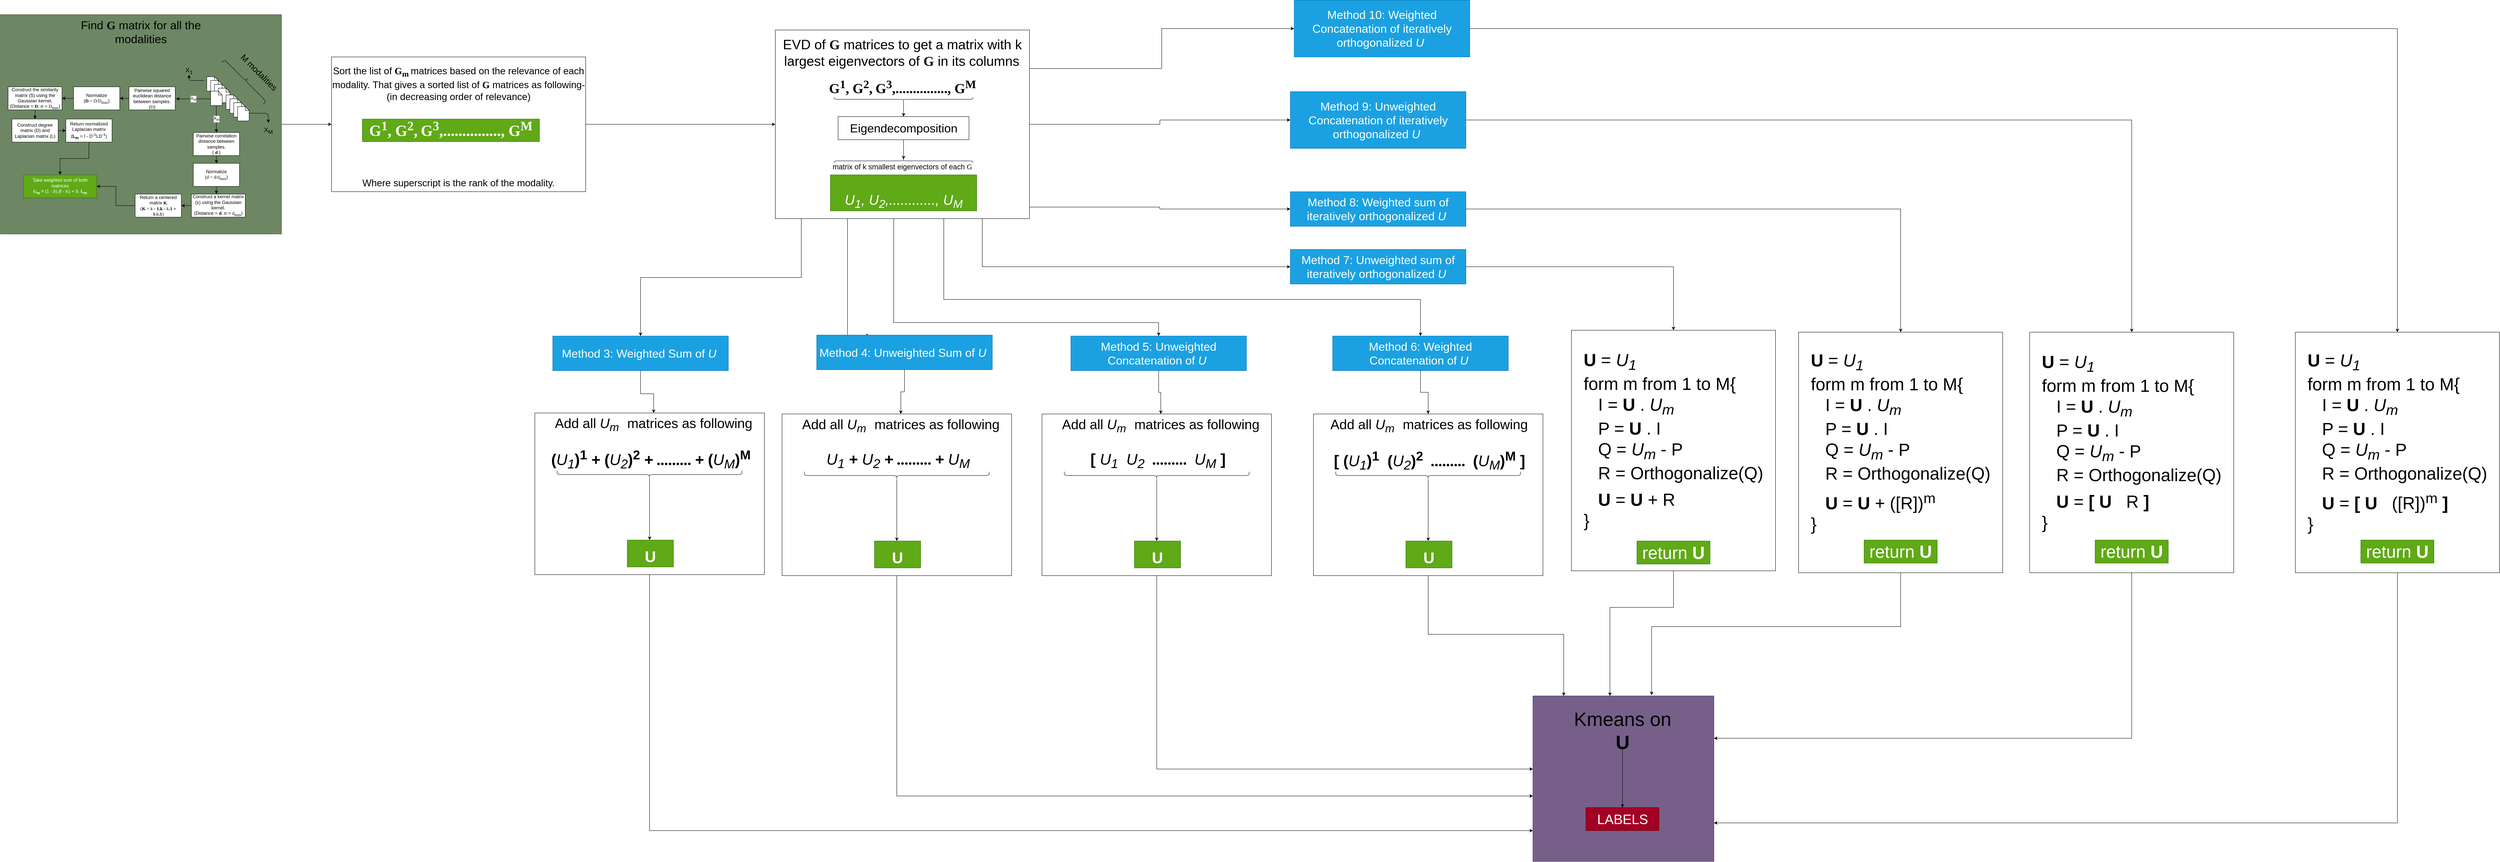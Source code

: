 <mxfile version="13.10.2" type="github">
  <diagram id="eScWJQXt0Zm0XJ2qCBdH" name="Page-1">
    <mxGraphModel dx="5057" dy="2407" grid="1" gridSize="10" guides="1" tooltips="1" connect="1" arrows="1" fold="1" page="1" pageScale="1" pageWidth="850" pageHeight="1100" math="0" shadow="0">
      <root>
        <mxCell id="0" />
        <mxCell id="1" parent="0" />
        <mxCell id="EXkiIg57ss1Epixbn9bt-1" style="edgeStyle=orthogonalEdgeStyle;rounded=0;orthogonalLoop=1;jettySize=auto;html=1;entryX=0;entryY=0.5;entryDx=0;entryDy=0;" edge="1" parent="1" source="EXkiIg57ss1Epixbn9bt-3" target="EXkiIg57ss1Epixbn9bt-44">
          <mxGeometry relative="1" as="geometry" />
        </mxCell>
        <mxCell id="EXkiIg57ss1Epixbn9bt-3" value="" style="rounded=0;whiteSpace=wrap;html=1;fillColor=#6d8764;strokeColor=#3A5431;fontColor=#ffffff;" vertex="1" parent="1">
          <mxGeometry x="-330" y="100" width="730" height="570" as="geometry" />
        </mxCell>
        <mxCell id="EXkiIg57ss1Epixbn9bt-4" value="" style="shape=note;whiteSpace=wrap;html=1;backgroundOutline=1;darkOpacity=0.05;size=10;" vertex="1" parent="1">
          <mxGeometry x="206" y="261.25" width="30" height="37.5" as="geometry" />
        </mxCell>
        <mxCell id="EXkiIg57ss1Epixbn9bt-5" value="" style="shape=note;whiteSpace=wrap;html=1;backgroundOutline=1;darkOpacity=0.05;size=10;" vertex="1" parent="1">
          <mxGeometry x="216" y="271.25" width="30" height="37.5" as="geometry" />
        </mxCell>
        <mxCell id="EXkiIg57ss1Epixbn9bt-6" value="" style="shape=note;whiteSpace=wrap;html=1;backgroundOutline=1;darkOpacity=0.05;size=10;" vertex="1" parent="1">
          <mxGeometry x="226" y="281.25" width="30" height="37.5" as="geometry" />
        </mxCell>
        <mxCell id="EXkiIg57ss1Epixbn9bt-7" value="" style="shape=note;whiteSpace=wrap;html=1;backgroundOutline=1;darkOpacity=0.05;size=10;" vertex="1" parent="1">
          <mxGeometry x="236" y="291.25" width="30" height="37.5" as="geometry" />
        </mxCell>
        <mxCell id="EXkiIg57ss1Epixbn9bt-8" value="" style="shape=note;whiteSpace=wrap;html=1;backgroundOutline=1;darkOpacity=0.05;size=10;" vertex="1" parent="1">
          <mxGeometry x="256" y="308.75" width="30" height="37.5" as="geometry" />
        </mxCell>
        <mxCell id="EXkiIg57ss1Epixbn9bt-9" value="" style="shape=note;whiteSpace=wrap;html=1;backgroundOutline=1;darkOpacity=0.05;size=10;" vertex="1" parent="1">
          <mxGeometry x="266" y="318.75" width="30" height="37.5" as="geometry" />
        </mxCell>
        <mxCell id="EXkiIg57ss1Epixbn9bt-10" value="" style="shape=note;whiteSpace=wrap;html=1;backgroundOutline=1;darkOpacity=0.05;size=10;" vertex="1" parent="1">
          <mxGeometry x="276" y="328.75" width="30" height="37.5" as="geometry" />
        </mxCell>
        <mxCell id="EXkiIg57ss1Epixbn9bt-11" value="" style="shape=note;whiteSpace=wrap;html=1;backgroundOutline=1;darkOpacity=0.05;size=10;" vertex="1" parent="1">
          <mxGeometry x="286" y="338.75" width="30" height="37.5" as="geometry" />
        </mxCell>
        <mxCell id="EXkiIg57ss1Epixbn9bt-12" value="" style="shape=note;whiteSpace=wrap;html=1;backgroundOutline=1;darkOpacity=0.05;size=10;" vertex="1" parent="1">
          <mxGeometry x="216" y="298.75" width="30" height="37.5" as="geometry" />
        </mxCell>
        <mxCell id="EXkiIg57ss1Epixbn9bt-13" value="" style="edgeStyle=segmentEdgeStyle;endArrow=classic;html=1;" edge="1" parent="1" target="EXkiIg57ss1Epixbn9bt-14">
          <mxGeometry width="50" height="50" relative="1" as="geometry">
            <mxPoint x="200" y="271.25" as="sourcePoint" />
            <mxPoint x="160" y="246.25" as="targetPoint" />
          </mxGeometry>
        </mxCell>
        <mxCell id="EXkiIg57ss1Epixbn9bt-14" value="&lt;font style=&quot;font-size: 17px&quot;&gt;X&lt;sub&gt;1&lt;/sub&gt;&lt;/font&gt;" style="text;html=1;strokeColor=none;fillColor=none;align=center;verticalAlign=middle;whiteSpace=wrap;rounded=0;" vertex="1" parent="1">
          <mxGeometry x="140" y="236.25" width="40" height="20" as="geometry" />
        </mxCell>
        <mxCell id="EXkiIg57ss1Epixbn9bt-15" value="" style="edgeStyle=segmentEdgeStyle;endArrow=classic;html=1;" edge="1" parent="1">
          <mxGeometry width="50" height="50" relative="1" as="geometry">
            <mxPoint x="316" y="356.25" as="sourcePoint" />
            <mxPoint x="366" y="381.25" as="targetPoint" />
          </mxGeometry>
        </mxCell>
        <mxCell id="EXkiIg57ss1Epixbn9bt-16" value="&lt;font style=&quot;font-size: 17px&quot;&gt;X&lt;sub&gt;M&lt;/sub&gt;&lt;/font&gt;" style="text;html=1;strokeColor=none;fillColor=none;align=center;verticalAlign=middle;whiteSpace=wrap;rounded=0;" vertex="1" parent="1">
          <mxGeometry x="346" y="391.25" width="40" height="20" as="geometry" />
        </mxCell>
        <mxCell id="EXkiIg57ss1Epixbn9bt-17" value="" style="endArrow=classic;html=1;" edge="1" parent="1">
          <mxGeometry relative="1" as="geometry">
            <mxPoint x="216" y="318.75" as="sourcePoint" />
            <mxPoint x="126" y="318.75" as="targetPoint" />
          </mxGeometry>
        </mxCell>
        <mxCell id="EXkiIg57ss1Epixbn9bt-18" value="X&lt;sub&gt;m&lt;/sub&gt;" style="edgeLabel;resizable=0;html=1;align=center;verticalAlign=middle;" connectable="0" vertex="1" parent="EXkiIg57ss1Epixbn9bt-17">
          <mxGeometry relative="1" as="geometry" />
        </mxCell>
        <mxCell id="EXkiIg57ss1Epixbn9bt-19" style="edgeStyle=orthogonalEdgeStyle;rounded=0;orthogonalLoop=1;jettySize=auto;html=1;" edge="1" parent="1" source="EXkiIg57ss1Epixbn9bt-20" target="EXkiIg57ss1Epixbn9bt-22">
          <mxGeometry relative="1" as="geometry">
            <mxPoint x="-60" y="317.5" as="targetPoint" />
          </mxGeometry>
        </mxCell>
        <mxCell id="EXkiIg57ss1Epixbn9bt-20" value="&lt;div&gt;Pairwise squared euclidean distance between samples.&lt;/div&gt;&lt;div&gt;(&lt;font data-font-src=&quot;https://fonts.googleapis.com/css?family=Dancing+Script&quot; face=&quot;Dancing Script&quot;&gt;D&lt;/font&gt;)&lt;br&gt;&lt;/div&gt;" style="rounded=0;whiteSpace=wrap;html=1;" vertex="1" parent="1">
          <mxGeometry x="4" y="287.5" width="120" height="60" as="geometry" />
        </mxCell>
        <mxCell id="EXkiIg57ss1Epixbn9bt-21" style="edgeStyle=orthogonalEdgeStyle;rounded=0;orthogonalLoop=1;jettySize=auto;html=1;" edge="1" parent="1" source="EXkiIg57ss1Epixbn9bt-22" target="EXkiIg57ss1Epixbn9bt-24">
          <mxGeometry relative="1" as="geometry">
            <mxPoint x="-180" y="317.5" as="targetPoint" />
          </mxGeometry>
        </mxCell>
        <mxCell id="EXkiIg57ss1Epixbn9bt-22" value="&lt;div&gt;Normalize &lt;font data-font-src=&quot;https://fonts.googleapis.com/css?family=Dancing+Script&quot; face=&quot;Dancing Script&quot;&gt;&lt;br&gt;&lt;/font&gt;&lt;/div&gt;&lt;div&gt;&lt;font data-font-src=&quot;https://fonts.googleapis.com/css?family=Dancing+Script&quot; face=&quot;Dancing Script&quot;&gt;&lt;font face=&quot;Helvetica&quot;&gt;(&lt;/font&gt;&lt;b&gt;D&lt;/b&gt; = D/D&lt;sub&gt;max&lt;/sub&gt;&lt;font face=&quot;Helvetica&quot;&gt;)&lt;/font&gt;&lt;/font&gt;&lt;/div&gt;" style="rounded=0;whiteSpace=wrap;html=1;" vertex="1" parent="1">
          <mxGeometry x="-140" y="287.5" width="120" height="60" as="geometry" />
        </mxCell>
        <mxCell id="EXkiIg57ss1Epixbn9bt-23" style="edgeStyle=orthogonalEdgeStyle;rounded=0;orthogonalLoop=1;jettySize=auto;html=1;" edge="1" parent="1" source="EXkiIg57ss1Epixbn9bt-24" target="EXkiIg57ss1Epixbn9bt-26">
          <mxGeometry relative="1" as="geometry">
            <mxPoint x="-240" y="376.25" as="targetPoint" />
          </mxGeometry>
        </mxCell>
        <mxCell id="EXkiIg57ss1Epixbn9bt-24" value="&lt;div&gt;Construct the similarity matrix (S) using the Gaussian kernel.&lt;/div&gt;&lt;div&gt;(Distance = &lt;b&gt;&lt;font data-font-src=&quot;https://fonts.googleapis.com/css?family=Dancing+Script&quot; face=&quot;Dancing Script&quot;&gt;D&lt;/font&gt;&lt;/b&gt;; &lt;span class=&quot;Grek headword&quot;&gt;σ = &lt;font data-font-src=&quot;https://fonts.googleapis.com/css?family=Dancing+Script&quot; face=&quot;Dancing Script&quot;&gt;D&lt;sub&gt;max&lt;/sub&gt;&lt;/font&gt;&lt;/span&gt;)&lt;br&gt;&lt;/div&gt;" style="rounded=0;whiteSpace=wrap;html=1;" vertex="1" parent="1">
          <mxGeometry x="-310" y="287.5" width="140" height="60" as="geometry" />
        </mxCell>
        <mxCell id="EXkiIg57ss1Epixbn9bt-25" style="edgeStyle=orthogonalEdgeStyle;rounded=0;orthogonalLoop=1;jettySize=auto;html=1;" edge="1" parent="1" source="EXkiIg57ss1Epixbn9bt-26" target="EXkiIg57ss1Epixbn9bt-28">
          <mxGeometry relative="1" as="geometry">
            <mxPoint x="-240" y="466.25" as="targetPoint" />
          </mxGeometry>
        </mxCell>
        <mxCell id="EXkiIg57ss1Epixbn9bt-26" value="Construct degree matrix (D) and Laplacian matrix (L)" style="rounded=0;whiteSpace=wrap;html=1;" vertex="1" parent="1">
          <mxGeometry x="-300" y="371.25" width="120" height="60" as="geometry" />
        </mxCell>
        <mxCell id="EXkiIg57ss1Epixbn9bt-27" style="edgeStyle=orthogonalEdgeStyle;rounded=0;orthogonalLoop=1;jettySize=auto;html=1;" edge="1" parent="1" source="EXkiIg57ss1Epixbn9bt-28" target="EXkiIg57ss1Epixbn9bt-39">
          <mxGeometry relative="1" as="geometry">
            <mxPoint x="-100" y="556.25" as="targetPoint" />
          </mxGeometry>
        </mxCell>
        <mxCell id="EXkiIg57ss1Epixbn9bt-28" value="&lt;div&gt;Return normalized Laplacian matrix&lt;/div&gt;&lt;div&gt;(&lt;b&gt;L&lt;sub&gt;m&lt;/sub&gt; &lt;/b&gt;=&lt;b&gt; &lt;/b&gt;I - D&lt;sup&gt;-1&lt;/sup&gt;LD&lt;sup&gt;-1&lt;/sup&gt;)&lt;br&gt;&lt;/div&gt;" style="rounded=0;whiteSpace=wrap;html=1;" vertex="1" parent="1">
          <mxGeometry x="-160" y="371.25" width="120" height="60" as="geometry" />
        </mxCell>
        <mxCell id="EXkiIg57ss1Epixbn9bt-29" value="" style="endArrow=classic;html=1;" edge="1" parent="1">
          <mxGeometry relative="1" as="geometry">
            <mxPoint x="230.66" y="336.25" as="sourcePoint" />
            <mxPoint x="231" y="406.25" as="targetPoint" />
          </mxGeometry>
        </mxCell>
        <mxCell id="EXkiIg57ss1Epixbn9bt-30" value="X&lt;sub&gt;m&lt;/sub&gt;" style="edgeLabel;resizable=0;html=1;align=center;verticalAlign=middle;" connectable="0" vertex="1" parent="EXkiIg57ss1Epixbn9bt-29">
          <mxGeometry relative="1" as="geometry" />
        </mxCell>
        <mxCell id="EXkiIg57ss1Epixbn9bt-31" style="edgeStyle=orthogonalEdgeStyle;rounded=0;orthogonalLoop=1;jettySize=auto;html=1;entryX=0.5;entryY=0;entryDx=0;entryDy=0;" edge="1" parent="1" source="EXkiIg57ss1Epixbn9bt-32" target="EXkiIg57ss1Epixbn9bt-34">
          <mxGeometry relative="1" as="geometry" />
        </mxCell>
        <mxCell id="EXkiIg57ss1Epixbn9bt-32" value="&lt;div&gt;Pairwise correlation distance between samples.&lt;/div&gt;&lt;div&gt;( &lt;b&gt;&lt;font data-font-src=&quot;https://fonts.googleapis.com/css?family=Dancing+Script&quot; face=&quot;Dancing Script&quot;&gt;d&lt;/font&gt;&lt;/b&gt; )&lt;br&gt;&lt;/div&gt;" style="rounded=0;whiteSpace=wrap;html=1;" vertex="1" parent="1">
          <mxGeometry x="171" y="406.25" width="120" height="60" as="geometry" />
        </mxCell>
        <mxCell id="EXkiIg57ss1Epixbn9bt-33" style="edgeStyle=orthogonalEdgeStyle;rounded=0;orthogonalLoop=1;jettySize=auto;html=1;entryX=0.464;entryY=0;entryDx=0;entryDy=0;entryPerimeter=0;" edge="1" parent="1" source="EXkiIg57ss1Epixbn9bt-34" target="EXkiIg57ss1Epixbn9bt-36">
          <mxGeometry relative="1" as="geometry" />
        </mxCell>
        <mxCell id="EXkiIg57ss1Epixbn9bt-34" value="&lt;div&gt;Normalize &lt;font data-font-src=&quot;https://fonts.googleapis.com/css?family=Dancing+Script&quot; face=&quot;Dancing Script&quot;&gt;&lt;br&gt;&lt;/font&gt;&lt;/div&gt;&lt;div&gt;&lt;font data-font-src=&quot;https://fonts.googleapis.com/css?family=Dancing+Script&quot; face=&quot;Dancing Script&quot;&gt;&lt;font face=&quot;Helvetica&quot;&gt;(&lt;/font&gt;d = d/d&lt;sub&gt;max&lt;/sub&gt;&lt;font face=&quot;Helvetica&quot;&gt;)&lt;/font&gt;&lt;/font&gt;&lt;/div&gt;" style="rounded=0;whiteSpace=wrap;html=1;" vertex="1" parent="1">
          <mxGeometry x="171" y="486.25" width="120" height="60" as="geometry" />
        </mxCell>
        <mxCell id="EXkiIg57ss1Epixbn9bt-35" style="edgeStyle=orthogonalEdgeStyle;rounded=0;orthogonalLoop=1;jettySize=auto;html=1;" edge="1" parent="1" source="EXkiIg57ss1Epixbn9bt-36" target="EXkiIg57ss1Epixbn9bt-38">
          <mxGeometry relative="1" as="geometry">
            <mxPoint x="236" y="646.25" as="targetPoint" />
          </mxGeometry>
        </mxCell>
        <mxCell id="EXkiIg57ss1Epixbn9bt-36" value="&lt;div&gt;Construct a kernel matrix (&lt;font data-font-src=&quot;https://fonts.googleapis.com/css?family=Dancing+Script&quot; face=&quot;Dancing Script&quot;&gt;k&lt;/font&gt;) using the Gaussian kernel.&lt;/div&gt;&lt;div&gt;(Distance = &lt;font face=&quot;Dancing Script&quot;&gt;&lt;b&gt;d&lt;/b&gt;&lt;/font&gt;; &lt;span class=&quot;Grek headword&quot;&gt;σ = &lt;font data-font-src=&quot;https://fonts.googleapis.com/css?family=Dancing+Script&quot; face=&quot;Dancing Script&quot;&gt;d&lt;sub&gt;max&lt;/sub&gt;&lt;/font&gt;&lt;/span&gt;)&lt;br&gt;&lt;/div&gt;" style="rounded=0;whiteSpace=wrap;html=1;" vertex="1" parent="1">
          <mxGeometry x="166" y="566.25" width="140" height="60" as="geometry" />
        </mxCell>
        <mxCell id="EXkiIg57ss1Epixbn9bt-37" style="edgeStyle=orthogonalEdgeStyle;rounded=0;orthogonalLoop=1;jettySize=auto;html=1;" edge="1" parent="1" source="EXkiIg57ss1Epixbn9bt-38" target="EXkiIg57ss1Epixbn9bt-39">
          <mxGeometry relative="1" as="geometry">
            <mxPoint x="-80" y="596.25" as="targetPoint" />
          </mxGeometry>
        </mxCell>
        <mxCell id="EXkiIg57ss1Epixbn9bt-38" value="&lt;div&gt;Return a centered matrix &lt;b&gt;&lt;font data-font-src=&quot;https://fonts.googleapis.com/css?family=Dancing+Script&quot; face=&quot;Dancing Script&quot;&gt;K&lt;/font&gt;&lt;/b&gt;&lt;/div&gt;&lt;div&gt;&lt;font data-font-src=&quot;https://fonts.googleapis.com/css?family=Dancing+Script&quot; face=&quot;Dancing Script&quot;&gt;(&lt;b&gt;K&lt;/b&gt; = k &lt;font face=&quot;Times New Roman&quot;&gt;&lt;b&gt;- 1.&lt;font data-font-src=&quot;https://fonts.googleapis.com/css?family=Dancing+Script&quot; face=&quot;Dancing Script&quot;&gt;k&lt;/font&gt; - &lt;/b&gt;&lt;font data-font-src=&quot;https://fonts.googleapis.com/css?family=Dancing+Script&quot; face=&quot;Dancing Script&quot;&gt;k&lt;/font&gt;&lt;b&gt;.1 + 1.&lt;/b&gt;&lt;font data-font-src=&quot;https://fonts.googleapis.com/css?family=Dancing+Script&quot; face=&quot;Dancing Script&quot;&gt;k&lt;/font&gt;&lt;b&gt;.1&lt;/b&gt;&lt;/font&gt;)&lt;/font&gt;&lt;/div&gt;" style="rounded=0;whiteSpace=wrap;html=1;" vertex="1" parent="1">
          <mxGeometry x="20" y="566.25" width="120" height="60" as="geometry" />
        </mxCell>
        <mxCell id="EXkiIg57ss1Epixbn9bt-39" value="&lt;div&gt;Take weighted sum of both matrices&lt;/div&gt;&lt;div&gt;&lt;b&gt;&lt;font data-font-src=&quot;https://fonts.googleapis.com/css?family=Dancing+Script&quot; face=&quot;Dancing Script&quot;&gt;G&lt;sub&gt;m&lt;/sub&gt; &lt;font face=&quot;Helvetica&quot;&gt;=&lt;/font&gt; &lt;/font&gt;&lt;/b&gt;&lt;font data-font-src=&quot;https://fonts.googleapis.com/css?family=Dancing+Script&quot; face=&quot;Dancing Script&quot;&gt;&lt;font face=&quot;Helvetica&quot;&gt;(1 - &lt;i&gt;b&lt;/i&gt;).(&lt;b&gt;I&lt;/b&gt; - &lt;font data-font-src=&quot;https://fonts.googleapis.com/css?family=Dancing+Script&quot; face=&quot;Dancing Script&quot;&gt;K&lt;/font&gt;) +&lt;i&gt; b&lt;/i&gt;. &lt;b&gt;L&lt;sub&gt;m&lt;/sub&gt;&lt;/b&gt;&lt;/font&gt;&lt;/font&gt;&lt;br&gt;&lt;/div&gt;" style="rounded=0;whiteSpace=wrap;html=1;fillColor=#60a917;strokeColor=#2D7600;fontColor=#ffffff;" vertex="1" parent="1">
          <mxGeometry x="-270" y="516.25" width="190" height="60" as="geometry" />
        </mxCell>
        <mxCell id="EXkiIg57ss1Epixbn9bt-40" value="" style="shape=curlyBracket;whiteSpace=wrap;html=1;rounded=1;rotation=135;" vertex="1" parent="1">
          <mxGeometry x="296" y="195" width="20" height="152.5" as="geometry" />
        </mxCell>
        <mxCell id="EXkiIg57ss1Epixbn9bt-41" value="&lt;font style=&quot;font-size: 22px&quot;&gt;M modalities&lt;/font&gt;" style="text;html=1;strokeColor=none;fillColor=none;align=center;verticalAlign=middle;whiteSpace=wrap;rounded=0;rotation=45;" vertex="1" parent="1">
          <mxGeometry x="276" y="241.25" width="130" height="20" as="geometry" />
        </mxCell>
        <mxCell id="EXkiIg57ss1Epixbn9bt-42" value="&lt;font style=&quot;font-size: 30px&quot;&gt;Find &lt;/font&gt;&lt;font style=&quot;font-size: 30px&quot;&gt;&lt;b&gt;&lt;font data-font-src=&quot;https://fonts.googleapis.com/css?family=Dancing+Script&quot; face=&quot;Dancing Script&quot;&gt;G&lt;/font&gt;&lt;/b&gt; matrix for all the modalities&lt;/font&gt;" style="text;html=1;strokeColor=none;fillColor=none;align=center;verticalAlign=middle;whiteSpace=wrap;rounded=0;" vertex="1" parent="1">
          <mxGeometry x="-122" y="135" width="314" height="20" as="geometry" />
        </mxCell>
        <mxCell id="EXkiIg57ss1Epixbn9bt-43" style="edgeStyle=orthogonalEdgeStyle;rounded=0;orthogonalLoop=1;jettySize=auto;html=1;entryX=0;entryY=0.5;entryDx=0;entryDy=0;" edge="1" parent="1" source="EXkiIg57ss1Epixbn9bt-44" target="EXkiIg57ss1Epixbn9bt-57">
          <mxGeometry relative="1" as="geometry" />
        </mxCell>
        <mxCell id="EXkiIg57ss1Epixbn9bt-44" value="" style="rounded=0;whiteSpace=wrap;html=1;" vertex="1" parent="1">
          <mxGeometry x="530" y="210" width="660" height="350" as="geometry" />
        </mxCell>
        <mxCell id="EXkiIg57ss1Epixbn9bt-45" value="&lt;font style=&quot;font-size: 25px&quot;&gt;&lt;br&gt;&lt;/font&gt;&lt;div style=&quot;font-size: 25px&quot;&gt;&lt;font style=&quot;font-size: 25px&quot;&gt;Sort the list of &lt;/font&gt;&lt;font style=&quot;font-size: 25px&quot;&gt;&lt;b&gt;&lt;font data-font-src=&quot;https://fonts.googleapis.com/css?family=Dancing+Script&quot; style=&quot;font-size: 25px&quot; face=&quot;Dancing Script&quot;&gt;G&lt;sub&gt;m&lt;/sub&gt;&lt;/font&gt;&lt;/b&gt;&lt;/font&gt;&lt;font style=&quot;font-size: 25px&quot;&gt;&lt;b&gt;&lt;font data-font-src=&quot;https://fonts.googleapis.com/css?family=Dancing+Script&quot; style=&quot;font-size: 25px&quot; face=&quot;Dancing Script&quot;&gt;&lt;sub&gt; &lt;/sub&gt;&lt;/font&gt;&lt;/b&gt;&lt;/font&gt;&lt;font style=&quot;font-size: 25px&quot;&gt;matrices based on the relevance of each modality.&lt;/font&gt;&lt;font style=&quot;font-size: 25px&quot;&gt; &lt;font style=&quot;font-size: 25px&quot;&gt;That gives a sorted list of &lt;/font&gt;&lt;font style=&quot;font-size: 25px&quot;&gt;&lt;font style=&quot;font-size: 25px&quot;&gt;&lt;b&gt;&lt;font data-font-src=&quot;https://fonts.googleapis.com/css?family=Dancing+Script&quot; style=&quot;font-size: 25px&quot; face=&quot;Dancing Script&quot;&gt;G&lt;/font&gt;&lt;/b&gt;&lt;/font&gt; matrices as following- &lt;br&gt;&lt;/font&gt;&lt;/font&gt;&lt;/div&gt;&lt;div style=&quot;font-size: 25px&quot;&gt;&lt;font style=&quot;font-size: 25px&quot;&gt;(in decreasing order of relevance)&lt;/font&gt;&lt;/div&gt;" style="text;html=1;strokeColor=none;fillColor=none;align=center;verticalAlign=middle;whiteSpace=wrap;rounded=0;" vertex="1" parent="1">
          <mxGeometry x="525" y="220" width="670" height="88.75" as="geometry" />
        </mxCell>
        <mxCell id="EXkiIg57ss1Epixbn9bt-46" value="&lt;font style=&quot;font-size: 40px&quot;&gt;&lt;b&gt;&lt;font data-font-src=&quot;https://fonts.googleapis.com/css?family=Dancing+Script&quot; style=&quot;font-size: 40px&quot; face=&quot;Dancing Script&quot;&gt;G&lt;sup&gt;1&lt;/sup&gt;&lt;/font&gt;&lt;/b&gt;&lt;/font&gt;&lt;font style=&quot;font-size: 40px&quot;&gt;&lt;b&gt;&lt;font data-font-src=&quot;https://fonts.googleapis.com/css?family=Dancing+Script&quot; style=&quot;font-size: 40px&quot; face=&quot;Dancing Script&quot;&gt;&lt;font style=&quot;font-size: 40px&quot;&gt;&lt;b&gt;&lt;font data-font-src=&quot;https://fonts.googleapis.com/css?family=Dancing+Script&quot; style=&quot;font-size: 40px&quot; face=&quot;Dancing Script&quot;&gt;&lt;font style=&quot;font-size: 40px&quot; face=&quot;Times New Roman&quot;&gt;,&lt;/font&gt;&lt;/font&gt;&lt;/b&gt;&lt;/font&gt; &lt;/font&gt;&lt;/b&gt;&lt;/font&gt;&lt;font style=&quot;font-size: 40px&quot;&gt;&lt;b&gt;&lt;font data-font-src=&quot;https://fonts.googleapis.com/css?family=Dancing+Script&quot; style=&quot;font-size: 40px&quot; face=&quot;Dancing Script&quot;&gt;&lt;font style=&quot;font-size: 40px&quot;&gt;&lt;b&gt;&lt;font data-font-src=&quot;https://fonts.googleapis.com/css?family=Dancing+Script&quot; style=&quot;font-size: 40px&quot; face=&quot;Dancing Script&quot;&gt;G&lt;sup&gt;2&lt;/sup&gt;&lt;/font&gt;&lt;/b&gt;&lt;/font&gt;&lt;/font&gt;&lt;/b&gt;&lt;/font&gt;&lt;font style=&quot;font-size: 40px&quot;&gt;&lt;b&gt;&lt;font data-font-src=&quot;https://fonts.googleapis.com/css?family=Dancing+Script&quot; style=&quot;font-size: 40px&quot; face=&quot;Dancing Script&quot;&gt;&lt;font style=&quot;font-size: 40px&quot;&gt;&lt;b&gt;&lt;font data-font-src=&quot;https://fonts.googleapis.com/css?family=Dancing+Script&quot; style=&quot;font-size: 40px&quot; face=&quot;Dancing Script&quot;&gt;&lt;font style=&quot;font-size: 40px&quot;&gt;&lt;b&gt;&lt;font data-font-src=&quot;https://fonts.googleapis.com/css?family=Dancing+Script&quot; style=&quot;font-size: 40px&quot; face=&quot;Dancing Script&quot;&gt;&lt;font style=&quot;font-size: 40px&quot; face=&quot;Times New Roman&quot;&gt;,&lt;/font&gt;&lt;/font&gt;&lt;/b&gt;&lt;/font&gt;&lt;sub&gt; &lt;/sub&gt;&lt;/font&gt;&lt;/b&gt;&lt;/font&gt;&lt;/font&gt;&lt;/b&gt;&lt;/font&gt;&lt;font style=&quot;font-size: 40px&quot;&gt;&lt;b&gt;&lt;font data-font-src=&quot;https://fonts.googleapis.com/css?family=Dancing+Script&quot; style=&quot;font-size: 40px&quot; face=&quot;Dancing Script&quot;&gt;&lt;font style=&quot;font-size: 40px&quot;&gt;&lt;b&gt;&lt;font data-font-src=&quot;https://fonts.googleapis.com/css?family=Dancing+Script&quot; style=&quot;font-size: 40px&quot; face=&quot;Dancing Script&quot;&gt;&lt;font style=&quot;font-size: 40px&quot;&gt;&lt;b&gt;&lt;font data-font-src=&quot;https://fonts.googleapis.com/css?family=Dancing+Script&quot; style=&quot;font-size: 40px&quot; face=&quot;Dancing Script&quot;&gt;G&lt;sup&gt;3&lt;/sup&gt;&lt;/font&gt;&lt;/b&gt;&lt;/font&gt;&lt;/font&gt;&lt;/b&gt;&lt;/font&gt;&lt;/font&gt;&lt;/b&gt;&lt;/font&gt;&lt;font style=&quot;font-size: 40px&quot;&gt;&lt;b&gt;&lt;font data-font-src=&quot;https://fonts.googleapis.com/css?family=Dancing+Script&quot; style=&quot;font-size: 40px&quot; face=&quot;Dancing Script&quot;&gt;&lt;font style=&quot;font-size: 40px&quot;&gt;&lt;b&gt;&lt;font data-font-src=&quot;https://fonts.googleapis.com/css?family=Dancing+Script&quot; style=&quot;font-size: 40px&quot; face=&quot;Dancing Script&quot;&gt;&lt;font style=&quot;font-size: 40px&quot;&gt;&lt;b&gt;&lt;font data-font-src=&quot;https://fonts.googleapis.com/css?family=Dancing+Script&quot; style=&quot;font-size: 40px&quot; face=&quot;Dancing Script&quot;&gt;&lt;font style=&quot;font-size: 40px&quot;&gt;&lt;b&gt;&lt;font data-font-src=&quot;https://fonts.googleapis.com/css?family=Dancing+Script&quot; style=&quot;font-size: 40px&quot; face=&quot;Dancing Script&quot;&gt;&lt;font style=&quot;font-size: 40px&quot; face=&quot;Times New Roman&quot;&gt;,&lt;/font&gt;&lt;/font&gt;&lt;/b&gt;&lt;/font&gt;...............&lt;/font&gt;&lt;/b&gt;&lt;/font&gt;&lt;/font&gt;&lt;/b&gt;&lt;/font&gt;&lt;/font&gt;&lt;/b&gt;&lt;/font&gt;&lt;font style=&quot;font-size: 40px&quot;&gt;&lt;b&gt;&lt;font data-font-src=&quot;https://fonts.googleapis.com/css?family=Dancing+Script&quot; style=&quot;font-size: 40px&quot; face=&quot;Dancing Script&quot;&gt;&lt;font style=&quot;font-size: 40px&quot;&gt;&lt;b&gt;&lt;font data-font-src=&quot;https://fonts.googleapis.com/css?family=Dancing+Script&quot; style=&quot;font-size: 40px&quot; face=&quot;Dancing Script&quot;&gt;&lt;font style=&quot;font-size: 40px&quot; face=&quot;Times New Roman&quot;&gt;, &lt;/font&gt;&lt;/font&gt;&lt;/b&gt;&lt;/font&gt;G&lt;sup&gt;M&lt;/sup&gt; &lt;br&gt;&lt;/font&gt;&lt;/b&gt;&lt;/font&gt;" style="text;html=1;strokeColor=#2D7600;fillColor=#60a917;align=center;verticalAlign=middle;whiteSpace=wrap;rounded=0;fontColor=#ffffff;" vertex="1" parent="1">
          <mxGeometry x="610" y="371.25" width="460" height="58.75" as="geometry" />
        </mxCell>
        <mxCell id="EXkiIg57ss1Epixbn9bt-48" value="&lt;font style=&quot;font-size: 25px&quot;&gt;Where superscript is the rank of the modality.&lt;br&gt;&lt;/font&gt;" style="text;html=1;strokeColor=none;fillColor=none;align=center;verticalAlign=middle;whiteSpace=wrap;rounded=0;" vertex="1" parent="1">
          <mxGeometry x="550" y="526.25" width="620" height="20" as="geometry" />
        </mxCell>
        <mxCell id="EXkiIg57ss1Epixbn9bt-49" style="edgeStyle=orthogonalEdgeStyle;rounded=0;orthogonalLoop=1;jettySize=auto;html=1;entryX=0.5;entryY=0;entryDx=0;entryDy=0;exitX=0.179;exitY=1;exitDx=0;exitDy=0;exitPerimeter=0;" edge="1" parent="1" source="EXkiIg57ss1Epixbn9bt-57" target="EXkiIg57ss1Epixbn9bt-96">
          <mxGeometry relative="1" as="geometry">
            <Array as="points">
              <mxPoint x="1750" y="630" />
              <mxPoint x="1750" y="783" />
              <mxPoint x="1333" y="783" />
            </Array>
          </mxGeometry>
        </mxCell>
        <mxCell id="EXkiIg57ss1Epixbn9bt-50" style="edgeStyle=orthogonalEdgeStyle;rounded=0;orthogonalLoop=1;jettySize=auto;html=1;entryX=0.301;entryY=0.011;entryDx=0;entryDy=0;entryPerimeter=0;" edge="1" parent="1" source="EXkiIg57ss1Epixbn9bt-57" target="EXkiIg57ss1Epixbn9bt-105">
          <mxGeometry relative="1" as="geometry">
            <Array as="points">
              <mxPoint x="1870" y="934" />
            </Array>
          </mxGeometry>
        </mxCell>
        <mxCell id="EXkiIg57ss1Epixbn9bt-51" style="edgeStyle=orthogonalEdgeStyle;rounded=0;orthogonalLoop=1;jettySize=auto;html=1;entryX=0.5;entryY=0;entryDx=0;entryDy=0;" edge="1" parent="1" source="EXkiIg57ss1Epixbn9bt-57" target="EXkiIg57ss1Epixbn9bt-114">
          <mxGeometry relative="1" as="geometry">
            <Array as="points">
              <mxPoint x="1990" y="900" />
              <mxPoint x="2678" y="900" />
            </Array>
          </mxGeometry>
        </mxCell>
        <mxCell id="EXkiIg57ss1Epixbn9bt-52" style="edgeStyle=orthogonalEdgeStyle;rounded=0;orthogonalLoop=1;jettySize=auto;html=1;" edge="1" parent="1" source="EXkiIg57ss1Epixbn9bt-57" target="EXkiIg57ss1Epixbn9bt-123">
          <mxGeometry relative="1" as="geometry">
            <Array as="points">
              <mxPoint x="2120" y="840" />
              <mxPoint x="3358" y="840" />
            </Array>
          </mxGeometry>
        </mxCell>
        <mxCell id="EXkiIg57ss1Epixbn9bt-53" style="edgeStyle=orthogonalEdgeStyle;rounded=0;orthogonalLoop=1;jettySize=auto;html=1;entryX=0;entryY=0.5;entryDx=0;entryDy=0;" edge="1" parent="1" source="EXkiIg57ss1Epixbn9bt-57" target="EXkiIg57ss1Epixbn9bt-137">
          <mxGeometry relative="1" as="geometry">
            <Array as="points">
              <mxPoint x="2220" y="755" />
            </Array>
          </mxGeometry>
        </mxCell>
        <mxCell id="EXkiIg57ss1Epixbn9bt-54" style="edgeStyle=orthogonalEdgeStyle;rounded=0;orthogonalLoop=1;jettySize=auto;html=1;entryX=0;entryY=0.5;entryDx=0;entryDy=0;" edge="1" parent="1" source="EXkiIg57ss1Epixbn9bt-57" target="EXkiIg57ss1Epixbn9bt-142">
          <mxGeometry relative="1" as="geometry">
            <Array as="points">
              <mxPoint x="2681" y="600" />
              <mxPoint x="2681" y="605" />
            </Array>
          </mxGeometry>
        </mxCell>
        <mxCell id="EXkiIg57ss1Epixbn9bt-55" style="edgeStyle=orthogonalEdgeStyle;rounded=0;orthogonalLoop=1;jettySize=auto;html=1;" edge="1" parent="1" source="EXkiIg57ss1Epixbn9bt-57" target="EXkiIg57ss1Epixbn9bt-144">
          <mxGeometry relative="1" as="geometry" />
        </mxCell>
        <mxCell id="EXkiIg57ss1Epixbn9bt-56" style="edgeStyle=orthogonalEdgeStyle;rounded=0;orthogonalLoop=1;jettySize=auto;html=1;entryX=0;entryY=0.5;entryDx=0;entryDy=0;" edge="1" parent="1" source="EXkiIg57ss1Epixbn9bt-57" target="EXkiIg57ss1Epixbn9bt-150">
          <mxGeometry relative="1" as="geometry">
            <Array as="points">
              <mxPoint x="2686" y="240" />
              <mxPoint x="2686" y="136" />
            </Array>
          </mxGeometry>
        </mxCell>
        <mxCell id="EXkiIg57ss1Epixbn9bt-57" value="" style="rounded=0;whiteSpace=wrap;html=1;" vertex="1" parent="1">
          <mxGeometry x="1682.5" y="140" width="660" height="490" as="geometry" />
        </mxCell>
        <mxCell id="EXkiIg57ss1Epixbn9bt-58" value="&lt;font style=&quot;font-size: 36px&quot;&gt;&lt;b&gt;&lt;font data-font-src=&quot;https://fonts.googleapis.com/css?family=Dancing+Script&quot; style=&quot;font-size: 36px&quot; face=&quot;Dancing Script&quot;&gt;G&lt;sup&gt;1&lt;/sup&gt;&lt;/font&gt;&lt;/b&gt;&lt;/font&gt;&lt;font style=&quot;font-size: 36px&quot;&gt;&lt;b&gt;&lt;font data-font-src=&quot;https://fonts.googleapis.com/css?family=Dancing+Script&quot; style=&quot;font-size: 36px&quot; face=&quot;Dancing Script&quot;&gt;&lt;font style=&quot;font-size: 36px&quot;&gt;&lt;b&gt;&lt;font data-font-src=&quot;https://fonts.googleapis.com/css?family=Dancing+Script&quot; style=&quot;font-size: 36px&quot; face=&quot;Dancing Script&quot;&gt;&lt;font style=&quot;font-size: 36px&quot; face=&quot;Times New Roman&quot;&gt;,&lt;/font&gt;&lt;/font&gt;&lt;/b&gt;&lt;/font&gt; &lt;/font&gt;&lt;/b&gt;&lt;/font&gt;&lt;font style=&quot;font-size: 36px&quot;&gt;&lt;b&gt;&lt;font data-font-src=&quot;https://fonts.googleapis.com/css?family=Dancing+Script&quot; style=&quot;font-size: 36px&quot; face=&quot;Dancing Script&quot;&gt;&lt;font style=&quot;font-size: 36px&quot;&gt;&lt;b&gt;&lt;font data-font-src=&quot;https://fonts.googleapis.com/css?family=Dancing+Script&quot; style=&quot;font-size: 36px&quot; face=&quot;Dancing Script&quot;&gt;G&lt;sup&gt;2&lt;/sup&gt;&lt;/font&gt;&lt;/b&gt;&lt;/font&gt;&lt;/font&gt;&lt;/b&gt;&lt;/font&gt;&lt;font style=&quot;font-size: 36px&quot;&gt;&lt;b&gt;&lt;font data-font-src=&quot;https://fonts.googleapis.com/css?family=Dancing+Script&quot; style=&quot;font-size: 36px&quot; face=&quot;Dancing Script&quot;&gt;&lt;font style=&quot;font-size: 36px&quot;&gt;&lt;b&gt;&lt;font data-font-src=&quot;https://fonts.googleapis.com/css?family=Dancing+Script&quot; style=&quot;font-size: 36px&quot; face=&quot;Dancing Script&quot;&gt;&lt;font style=&quot;font-size: 36px&quot;&gt;&lt;b&gt;&lt;font data-font-src=&quot;https://fonts.googleapis.com/css?family=Dancing+Script&quot; style=&quot;font-size: 36px&quot; face=&quot;Dancing Script&quot;&gt;&lt;font style=&quot;font-size: 36px&quot; face=&quot;Times New Roman&quot;&gt;,&lt;/font&gt;&lt;/font&gt;&lt;/b&gt;&lt;/font&gt;&lt;sub&gt; &lt;/sub&gt;&lt;/font&gt;&lt;/b&gt;&lt;/font&gt;&lt;/font&gt;&lt;/b&gt;&lt;/font&gt;&lt;font style=&quot;font-size: 36px&quot;&gt;&lt;b&gt;&lt;font data-font-src=&quot;https://fonts.googleapis.com/css?family=Dancing+Script&quot; style=&quot;font-size: 36px&quot; face=&quot;Dancing Script&quot;&gt;&lt;font style=&quot;font-size: 36px&quot;&gt;&lt;b&gt;&lt;font data-font-src=&quot;https://fonts.googleapis.com/css?family=Dancing+Script&quot; style=&quot;font-size: 36px&quot; face=&quot;Dancing Script&quot;&gt;&lt;font style=&quot;font-size: 36px&quot;&gt;&lt;b&gt;&lt;font data-font-src=&quot;https://fonts.googleapis.com/css?family=Dancing+Script&quot; style=&quot;font-size: 36px&quot; face=&quot;Dancing Script&quot;&gt;G&lt;sup&gt;3&lt;/sup&gt;&lt;/font&gt;&lt;/b&gt;&lt;/font&gt;&lt;/font&gt;&lt;/b&gt;&lt;/font&gt;&lt;/font&gt;&lt;/b&gt;&lt;/font&gt;&lt;font style=&quot;font-size: 36px&quot;&gt;&lt;b&gt;&lt;font data-font-src=&quot;https://fonts.googleapis.com/css?family=Dancing+Script&quot; style=&quot;font-size: 36px&quot; face=&quot;Dancing Script&quot;&gt;&lt;font style=&quot;font-size: 36px&quot;&gt;&lt;b&gt;&lt;font data-font-src=&quot;https://fonts.googleapis.com/css?family=Dancing+Script&quot; style=&quot;font-size: 36px&quot; face=&quot;Dancing Script&quot;&gt;&lt;font style=&quot;font-size: 36px&quot;&gt;&lt;b&gt;&lt;font data-font-src=&quot;https://fonts.googleapis.com/css?family=Dancing+Script&quot; style=&quot;font-size: 36px&quot; face=&quot;Dancing Script&quot;&gt;&lt;font style=&quot;font-size: 36px&quot;&gt;&lt;b&gt;&lt;font data-font-src=&quot;https://fonts.googleapis.com/css?family=Dancing+Script&quot; style=&quot;font-size: 36px&quot; face=&quot;Dancing Script&quot;&gt;&lt;font style=&quot;font-size: 36px&quot; face=&quot;Times New Roman&quot;&gt;,&lt;/font&gt;&lt;/font&gt;&lt;/b&gt;&lt;/font&gt;...............&lt;/font&gt;&lt;/b&gt;&lt;/font&gt;&lt;/font&gt;&lt;/b&gt;&lt;/font&gt;&lt;/font&gt;&lt;/b&gt;&lt;/font&gt;&lt;font style=&quot;font-size: 36px&quot;&gt;&lt;b&gt;&lt;font data-font-src=&quot;https://fonts.googleapis.com/css?family=Dancing+Script&quot; style=&quot;font-size: 36px&quot; face=&quot;Dancing Script&quot;&gt;&lt;font style=&quot;font-size: 36px&quot;&gt;&lt;b&gt;&lt;font data-font-src=&quot;https://fonts.googleapis.com/css?family=Dancing+Script&quot; style=&quot;font-size: 36px&quot; face=&quot;Dancing Script&quot;&gt;&lt;font style=&quot;font-size: 36px&quot; face=&quot;Times New Roman&quot;&gt;, &lt;/font&gt;&lt;/font&gt;&lt;/b&gt;&lt;/font&gt;G&lt;sup&gt;M&lt;/sup&gt; &lt;br&gt;&lt;/font&gt;&lt;/b&gt;&lt;/font&gt;" style="text;html=1;strokeColor=none;fillColor=none;align=center;verticalAlign=middle;whiteSpace=wrap;rounded=0;" vertex="1" parent="1">
          <mxGeometry x="1782.5" y="261.25" width="460" height="58.75" as="geometry" />
        </mxCell>
        <mxCell id="EXkiIg57ss1Epixbn9bt-59" style="edgeStyle=orthogonalEdgeStyle;rounded=0;orthogonalLoop=1;jettySize=auto;html=1;entryX=0.1;entryY=0.5;entryDx=0;entryDy=0;entryPerimeter=0;" edge="1" parent="1" source="EXkiIg57ss1Epixbn9bt-60" target="EXkiIg57ss1Epixbn9bt-64">
          <mxGeometry relative="1" as="geometry" />
        </mxCell>
        <mxCell id="EXkiIg57ss1Epixbn9bt-60" value="&lt;font style=&quot;font-size: 31px&quot;&gt;Eigendecomposition&lt;/font&gt;" style="rounded=0;whiteSpace=wrap;html=1;" vertex="1" parent="1">
          <mxGeometry x="1845.5" y="365" width="340" height="60" as="geometry" />
        </mxCell>
        <mxCell id="EXkiIg57ss1Epixbn9bt-61" style="edgeStyle=orthogonalEdgeStyle;rounded=0;orthogonalLoop=1;jettySize=auto;html=1;entryX=0.5;entryY=0;entryDx=0;entryDy=0;" edge="1" parent="1" source="EXkiIg57ss1Epixbn9bt-62" target="EXkiIg57ss1Epixbn9bt-60">
          <mxGeometry relative="1" as="geometry" />
        </mxCell>
        <mxCell id="EXkiIg57ss1Epixbn9bt-62" value="" style="shape=curlyBracket;whiteSpace=wrap;html=1;rounded=1;rotation=-90;" vertex="1" parent="1">
          <mxGeometry x="2010.5" y="140" width="10" height="360" as="geometry" />
        </mxCell>
        <mxCell id="EXkiIg57ss1Epixbn9bt-63" value="&lt;font style=&quot;font-size: 36px&quot;&gt;&lt;br&gt;&lt;i&gt;&lt;font style=&quot;font-size: 36px&quot;&gt;U&lt;sub&gt;1&lt;/sub&gt;,&lt;/font&gt;&lt;font style=&quot;font-size: 36px&quot;&gt; U&lt;sub&gt;2&lt;/sub&gt;,............, U&lt;sub&gt;M&lt;/sub&gt;&lt;br&gt;&lt;/font&gt;&lt;/i&gt;&lt;/font&gt;" style="text;html=1;strokeColor=#2D7600;fillColor=#60a917;align=center;verticalAlign=middle;whiteSpace=wrap;rounded=0;fontColor=#ffffff;" vertex="1" parent="1">
          <mxGeometry x="1825.5" y="516.25" width="380" height="93.75" as="geometry" />
        </mxCell>
        <mxCell id="EXkiIg57ss1Epixbn9bt-64" value="" style="shape=curlyBracket;whiteSpace=wrap;html=1;rounded=1;rotation=90;" vertex="1" parent="1">
          <mxGeometry x="2010.5" y="300" width="10" height="360" as="geometry" />
        </mxCell>
        <mxCell id="EXkiIg57ss1Epixbn9bt-65" value="&lt;font style=&quot;font-size: 35px&quot;&gt;EVD of &lt;/font&gt;&lt;font style=&quot;font-size: 35px&quot;&gt;&lt;font style=&quot;font-size: 25px&quot;&gt;&lt;b style=&quot;font-size: 35px&quot;&gt;&lt;font data-font-src=&quot;https://fonts.googleapis.com/css?family=Dancing+Script&quot; style=&quot;font-size: 35px&quot; face=&quot;Dancing Script&quot;&gt;G&lt;/font&gt;&lt;/b&gt;&lt;/font&gt; matrices to get a matrix with k largest eigenvectors of &lt;/font&gt;&lt;font style=&quot;font-size: 35px&quot;&gt;&lt;font style=&quot;font-size: 25px&quot;&gt;&lt;b style=&quot;font-size: 35px&quot;&gt;&lt;font data-font-src=&quot;https://fonts.googleapis.com/css?family=Dancing+Script&quot; style=&quot;font-size: 35px&quot; face=&quot;Dancing Script&quot;&gt;G&lt;/font&gt;&lt;/b&gt;&lt;/font&gt; in its columns&lt;/font&gt;." style="text;html=1;strokeColor=none;fillColor=none;align=center;verticalAlign=middle;whiteSpace=wrap;rounded=0;" vertex="1" parent="1">
          <mxGeometry x="1650" y="156.25" width="725" height="85" as="geometry" />
        </mxCell>
        <mxCell id="EXkiIg57ss1Epixbn9bt-95" style="edgeStyle=orthogonalEdgeStyle;rounded=0;orthogonalLoop=1;jettySize=auto;html=1;entryX=0.5;entryY=0;entryDx=0;entryDy=0;" edge="1" parent="1" source="EXkiIg57ss1Epixbn9bt-96" target="EXkiIg57ss1Epixbn9bt-100">
          <mxGeometry relative="1" as="geometry">
            <Array as="points">
              <mxPoint x="1333" y="1085" />
              <mxPoint x="1367" y="1085" />
            </Array>
          </mxGeometry>
        </mxCell>
        <mxCell id="EXkiIg57ss1Epixbn9bt-96" value="&lt;font style=&quot;font-size: 30px&quot;&gt;Method 3: Weighted Sum of &lt;i&gt;U&lt;/i&gt;&amp;nbsp;&lt;font style=&quot;font-size: 30px&quot;&gt;&lt;b&gt;&lt;font data-font-src=&quot;https://fonts.googleapis.com/css?family=Dancing+Script&quot; style=&quot;font-size: 30px&quot; face=&quot;Dancing Script&quot;&gt; &lt;br&gt;&lt;/font&gt;&lt;/b&gt;&lt;/font&gt;&lt;/font&gt;" style="rounded=0;whiteSpace=wrap;html=1;fillColor=#1ba1e2;strokeColor=#006EAF;fontColor=#ffffff;" vertex="1" parent="1">
          <mxGeometry x="1104.5" y="935" width="456" height="90" as="geometry" />
        </mxCell>
        <mxCell id="EXkiIg57ss1Epixbn9bt-97" style="edgeStyle=orthogonalEdgeStyle;rounded=0;orthogonalLoop=1;jettySize=auto;html=1;" edge="1" parent="1" source="EXkiIg57ss1Epixbn9bt-98" target="EXkiIg57ss1Epixbn9bt-131">
          <mxGeometry relative="1" as="geometry">
            <Array as="points">
              <mxPoint x="1356" y="2220" />
            </Array>
          </mxGeometry>
        </mxCell>
        <mxCell id="EXkiIg57ss1Epixbn9bt-98" value="" style="rounded=0;whiteSpace=wrap;html=1;" vertex="1" parent="1">
          <mxGeometry x="1058" y="1135" width="596" height="420" as="geometry" />
        </mxCell>
        <mxCell id="EXkiIg57ss1Epixbn9bt-99" value="&lt;font style=&quot;font-size: 40px&quot;&gt;&lt;b&gt;&lt;font data-font-src=&quot;https://fonts.googleapis.com/css?family=Dancing+Script&quot; style=&quot;font-size: 40px&quot; face=&quot;Dancing Script&quot;&gt;&lt;font face=&quot;Helvetica&quot;&gt;(&lt;/font&gt;&lt;/font&gt;&lt;/b&gt;&lt;font data-font-src=&quot;https://fonts.googleapis.com/css?family=Dancing+Script&quot; style=&quot;font-size: 40px&quot; face=&quot;Dancing Script&quot;&gt;&lt;font face=&quot;Helvetica&quot;&gt;&lt;i&gt;U&lt;sub&gt;1&lt;/sub&gt;&lt;/i&gt;&lt;/font&gt;&lt;/font&gt;&lt;/font&gt;&lt;font style=&quot;font-size: 40px&quot;&gt;&lt;b&gt;&lt;font data-font-src=&quot;https://fonts.googleapis.com/css?family=Dancing+Script&quot; style=&quot;font-size: 41px&quot; face=&quot;Dancing Script&quot;&gt;&lt;font face=&quot;Helvetica&quot;&gt;)&lt;sup&gt;1&lt;/sup&gt;&lt;/font&gt;&lt;/font&gt;&lt;font data-font-src=&quot;https://fonts.googleapis.com/css?family=Dancing+Script&quot; style=&quot;font-size: 41px&quot; size=&quot;1&quot;&gt;&lt;font style=&quot;font-size: 40px&quot;&gt; +&lt;/font&gt;&lt;/font&gt;&lt;font data-font-src=&quot;https://fonts.googleapis.com/css?family=Dancing+Script&quot; style=&quot;font-size: 41px&quot; face=&quot;Dancing Script&quot;&gt; &lt;/font&gt;&lt;/b&gt;&lt;/font&gt;&lt;font style=&quot;font-size: 40px&quot;&gt;&lt;b&gt;&lt;font data-font-src=&quot;https://fonts.googleapis.com/css?family=Dancing+Script&quot; style=&quot;font-size: 40px&quot; face=&quot;Dancing Script&quot;&gt;&lt;font style=&quot;font-size: 40px&quot;&gt;&lt;b&gt;&lt;font data-font-src=&quot;https://fonts.googleapis.com/css?family=Dancing+Script&quot; style=&quot;font-size: 40px&quot; face=&quot;Dancing Script&quot;&gt;&lt;font face=&quot;Helvetica&quot;&gt;(&lt;/font&gt;&lt;/font&gt;&lt;/b&gt;&lt;/font&gt;&lt;/font&gt;&lt;/b&gt;&lt;i&gt;&lt;font data-font-src=&quot;https://fonts.googleapis.com/css?family=Dancing+Script&quot; style=&quot;font-size: 40px&quot; face=&quot;Dancing Script&quot;&gt;&lt;font style=&quot;font-size: 40px&quot;&gt;&lt;font data-font-src=&quot;https://fonts.googleapis.com/css?family=Dancing+Script&quot; style=&quot;font-size: 40px&quot; face=&quot;Dancing Script&quot;&gt;&lt;font face=&quot;Helvetica&quot;&gt;U&lt;sub&gt;2&lt;/sub&gt;&lt;/font&gt;&lt;/font&gt;&lt;/font&gt;&lt;/font&gt;&lt;/i&gt;&lt;b&gt;&lt;font data-font-src=&quot;https://fonts.googleapis.com/css?family=Dancing+Script&quot; style=&quot;font-size: 40px&quot; face=&quot;Dancing Script&quot;&gt;&lt;font style=&quot;font-size: 40px&quot;&gt;&lt;b&gt;&lt;font data-font-src=&quot;https://fonts.googleapis.com/css?family=Dancing+Script&quot; style=&quot;font-size: 40px&quot; face=&quot;Dancing Script&quot;&gt;&lt;font face=&quot;Helvetica&quot;&gt;)&lt;/font&gt;&lt;/font&gt;&lt;/b&gt;&lt;/font&gt;&lt;/font&gt;&lt;/b&gt;&lt;/font&gt;&lt;font style=&quot;font-size: 40px&quot;&gt;&lt;b&gt;&lt;font data-font-src=&quot;https://fonts.googleapis.com/css?family=Dancing+Script&quot; style=&quot;font-size: 40px&quot; face=&quot;Dancing Script&quot;&gt;&lt;font style=&quot;font-size: 40px&quot;&gt;&lt;b&gt;&lt;font data-font-src=&quot;https://fonts.googleapis.com/css?family=Dancing+Script&quot; style=&quot;font-size: 40px&quot; face=&quot;Dancing Script&quot;&gt;&lt;font style=&quot;font-size: 40px&quot; face=&quot;Helvetica&quot;&gt;&lt;b&gt;&lt;font data-font-src=&quot;https://fonts.googleapis.com/css?family=Dancing+Script&quot; style=&quot;font-size: 40px&quot;&gt;&lt;font style=&quot;font-size: 40px&quot;&gt;&lt;sup&gt;2&lt;/sup&gt;&lt;/font&gt;&lt;/font&gt;&lt;/b&gt;&lt;/font&gt;&lt;/font&gt;&lt;/b&gt;&lt;/font&gt;&lt;/font&gt;&lt;font data-font-src=&quot;https://fonts.googleapis.com/css?family=Dancing+Script&quot; style=&quot;font-size: 40px&quot;&gt;&lt;font style=&quot;font-size: 40px&quot;&gt;&lt;font data-font-src=&quot;https://fonts.googleapis.com/css?family=Dancing+Script&quot; style=&quot;font-size: 40px&quot;&gt; +&lt;/font&gt;&lt;/font&gt;&lt;/font&gt;&lt;font data-font-src=&quot;https://fonts.googleapis.com/css?family=Dancing+Script&quot; style=&quot;font-size: 40px&quot; face=&quot;Dancing Script&quot;&gt;&lt;font style=&quot;font-size: 40px&quot;&gt;&lt;b&gt;&lt;font data-font-src=&quot;https://fonts.googleapis.com/css?family=Dancing+Script&quot; style=&quot;font-size: 40px&quot; face=&quot;Dancing Script&quot;&gt;&lt;sub&gt; &lt;/sub&gt;&lt;/font&gt;&lt;/b&gt;&lt;/font&gt;&lt;/font&gt;&lt;/b&gt;&lt;/font&gt;&lt;font style=&quot;font-size: 40px&quot;&gt;&lt;b&gt;&lt;font data-font-src=&quot;https://fonts.googleapis.com/css?family=Dancing+Script&quot; style=&quot;font-size: 40px&quot; face=&quot;Dancing Script&quot;&gt;&lt;font style=&quot;font-size: 40px&quot;&gt;&lt;b&gt;&lt;font data-font-src=&quot;https://fonts.googleapis.com/css?family=Dancing+Script&quot; style=&quot;font-size: 40px&quot; face=&quot;Dancing Script&quot;&gt;&lt;font style=&quot;font-size: 40px&quot;&gt;&lt;b&gt;&lt;font data-font-src=&quot;https://fonts.googleapis.com/css?family=Dancing+Script&quot; style=&quot;font-size: 40px&quot; face=&quot;Dancing Script&quot;&gt;.........&lt;/font&gt;&lt;/b&gt;&lt;/font&gt;&lt;/font&gt;&lt;/b&gt;&lt;/font&gt;&lt;/font&gt;&lt;/b&gt;&lt;/font&gt;&lt;font style=&quot;font-size: 40px&quot;&gt;&lt;b&gt;&lt;font data-font-src=&quot;https://fonts.googleapis.com/css?family=Dancing+Script&quot; style=&quot;font-size: 40px&quot; face=&quot;Dancing Script&quot;&gt;&lt;font style=&quot;font-size: 40px&quot;&gt;&lt;b&gt;&lt;font data-font-src=&quot;https://fonts.googleapis.com/css?family=Dancing+Script&quot; style=&quot;font-size: 40px&quot; face=&quot;Dancing Script&quot;&gt;&lt;font style=&quot;font-size: 40px&quot; face=&quot;Times New Roman&quot;&gt; &lt;/font&gt;&lt;/font&gt;&lt;/b&gt;&lt;/font&gt;&lt;/font&gt;&lt;font data-font-src=&quot;https://fonts.googleapis.com/css?family=Dancing+Script&quot; style=&quot;font-size: 40px&quot;&gt;&lt;font style=&quot;font-size: 40px&quot;&gt;&lt;font data-font-src=&quot;https://fonts.googleapis.com/css?family=Dancing+Script&quot; style=&quot;font-size: 40px&quot;&gt;&lt;font style=&quot;font-size: 40px&quot;&gt;+&lt;/font&gt;&lt;/font&gt;&lt;/font&gt;&lt;/font&gt;&lt;font data-font-src=&quot;https://fonts.googleapis.com/css?family=Dancing+Script&quot; style=&quot;font-size: 40px&quot; face=&quot;Dancing Script&quot;&gt;&lt;font style=&quot;font-size: 40px&quot;&gt;&lt;b&gt;&lt;font data-font-src=&quot;https://fonts.googleapis.com/css?family=Dancing+Script&quot; style=&quot;font-size: 40px&quot; face=&quot;Dancing Script&quot;&gt;&lt;font style=&quot;font-size: 40px&quot; face=&quot;Times New Roman&quot;&gt; &lt;/font&gt;&lt;/font&gt;&lt;/b&gt;&lt;/font&gt;&lt;font face=&quot;Helvetica&quot;&gt;(&lt;/font&gt;&lt;/font&gt;&lt;/b&gt;&lt;font data-font-src=&quot;https://fonts.googleapis.com/css?family=Dancing+Script&quot; style=&quot;font-size: 40px&quot; face=&quot;Dancing Script&quot;&gt;&lt;font face=&quot;Helvetica&quot;&gt;&lt;i&gt;U&lt;sub&gt;M&lt;/sub&gt;&lt;/i&gt;&lt;/font&gt;&lt;/font&gt;&lt;b&gt;&lt;font data-font-src=&quot;https://fonts.googleapis.com/css?family=Dancing+Script&quot; style=&quot;font-size: 40px&quot; face=&quot;Dancing Script&quot;&gt;&lt;font face=&quot;Helvetica&quot;&gt;)&lt;sup&gt;M&lt;/sup&gt;&lt;/font&gt; &lt;/font&gt;&lt;/b&gt;&lt;/font&gt;" style="text;html=1;strokeColor=none;fillColor=none;align=center;verticalAlign=middle;whiteSpace=wrap;rounded=0;" vertex="1" parent="1">
          <mxGeometry x="1071" y="1215" width="577" height="80" as="geometry" />
        </mxCell>
        <mxCell id="EXkiIg57ss1Epixbn9bt-100" value="&lt;font style=&quot;font-size: 35px&quot;&gt;Add all &lt;i&gt;U&lt;sub&gt;m&lt;/sub&gt;&lt;/i&gt; &lt;/font&gt;&lt;font face=&quot;Dancing Script&quot;&gt;&lt;b&gt;&amp;nbsp;&lt;/b&gt;&lt;/font&gt;&lt;font style=&quot;font-size: 35px&quot;&gt;&lt;b&gt;&lt;font data-font-src=&quot;https://fonts.googleapis.com/css?family=Dancing+Script&quot; style=&quot;font-size: 35px&quot; face=&quot;Dancing Script&quot;&gt; &lt;/font&gt;&lt;/b&gt;&lt;font data-font-src=&quot;https://fonts.googleapis.com/css?family=Dancing+Script&quot; style=&quot;font-size: 35px&quot; face=&quot;Dancing Script&quot;&gt;&lt;font style=&quot;font-size: 35px&quot; face=&quot;Helvetica&quot;&gt;matrices as following&lt;/font&gt;&lt;/font&gt;&lt;/font&gt;" style="text;html=1;strokeColor=none;fillColor=none;align=center;verticalAlign=middle;whiteSpace=wrap;rounded=0;" vertex="1" parent="1">
          <mxGeometry x="1084" y="1135" width="565" height="60" as="geometry" />
        </mxCell>
        <mxCell id="EXkiIg57ss1Epixbn9bt-101" style="edgeStyle=orthogonalEdgeStyle;rounded=0;orthogonalLoop=1;jettySize=auto;html=1;" edge="1" parent="1" source="EXkiIg57ss1Epixbn9bt-102" target="EXkiIg57ss1Epixbn9bt-103">
          <mxGeometry relative="1" as="geometry">
            <Array as="points">
              <mxPoint x="1358" y="1355" />
              <mxPoint x="1358" y="1355" />
            </Array>
          </mxGeometry>
        </mxCell>
        <mxCell id="EXkiIg57ss1Epixbn9bt-102" value="" style="shape=curlyBracket;whiteSpace=wrap;html=1;rounded=1;rotation=-90;" vertex="1" parent="1">
          <mxGeometry x="1346" y="1055" width="20" height="480" as="geometry" />
        </mxCell>
        <mxCell id="EXkiIg57ss1Epixbn9bt-103" value="&lt;br&gt;&lt;b&gt;&lt;font style=&quot;font-size: 40px&quot;&gt;U&lt;/font&gt;&lt;/b&gt;" style="rounded=0;whiteSpace=wrap;html=1;fillColor=#60a917;strokeColor=#2D7600;fontColor=#ffffff;" vertex="1" parent="1">
          <mxGeometry x="1298" y="1465" width="120" height="70" as="geometry" />
        </mxCell>
        <mxCell id="EXkiIg57ss1Epixbn9bt-104" style="edgeStyle=orthogonalEdgeStyle;rounded=0;orthogonalLoop=1;jettySize=auto;html=1;" edge="1" parent="1" source="EXkiIg57ss1Epixbn9bt-105" target="EXkiIg57ss1Epixbn9bt-109">
          <mxGeometry relative="1" as="geometry" />
        </mxCell>
        <mxCell id="EXkiIg57ss1Epixbn9bt-105" value="&lt;font style=&quot;font-size: 30px&quot;&gt;Method 4: Unweighted Sum of &lt;i&gt;U&lt;/i&gt;&amp;nbsp;&lt;font style=&quot;font-size: 30px&quot;&gt;&lt;b&gt;&lt;font data-font-src=&quot;https://fonts.googleapis.com/css?family=Dancing+Script&quot; style=&quot;font-size: 30px&quot; face=&quot;Dancing Script&quot;&gt; &lt;br&gt;&lt;/font&gt;&lt;/b&gt;&lt;/font&gt;&lt;/font&gt;" style="rounded=0;whiteSpace=wrap;html=1;fillColor=#1ba1e2;strokeColor=#006EAF;fontColor=#ffffff;" vertex="1" parent="1">
          <mxGeometry x="1790" y="932.5" width="456" height="90" as="geometry" />
        </mxCell>
        <mxCell id="EXkiIg57ss1Epixbn9bt-106" style="edgeStyle=orthogonalEdgeStyle;rounded=0;orthogonalLoop=1;jettySize=auto;html=1;" edge="1" parent="1" source="EXkiIg57ss1Epixbn9bt-107" target="EXkiIg57ss1Epixbn9bt-131">
          <mxGeometry relative="1" as="geometry">
            <Array as="points">
              <mxPoint x="1998" y="2130" />
            </Array>
          </mxGeometry>
        </mxCell>
        <mxCell id="EXkiIg57ss1Epixbn9bt-107" value="" style="rounded=0;whiteSpace=wrap;html=1;" vertex="1" parent="1">
          <mxGeometry x="1700" y="1137.5" width="596" height="420" as="geometry" />
        </mxCell>
        <mxCell id="EXkiIg57ss1Epixbn9bt-108" value="&lt;font style=&quot;font-size: 40px&quot;&gt;&lt;font data-font-src=&quot;https://fonts.googleapis.com/css?family=Dancing+Script&quot; style=&quot;font-size: 40px&quot; face=&quot;Dancing Script&quot;&gt;&lt;font face=&quot;Helvetica&quot;&gt;&lt;i&gt;U&lt;sub&gt;1&lt;/sub&gt;&lt;/i&gt;&lt;/font&gt;&lt;/font&gt;&lt;/font&gt;&lt;font style=&quot;font-size: 40px&quot;&gt;&lt;b&gt;&lt;font data-font-src=&quot;https://fonts.googleapis.com/css?family=Dancing+Script&quot; style=&quot;font-size: 41px&quot; size=&quot;1&quot;&gt;&lt;font style=&quot;font-size: 40px&quot;&gt; +&lt;/font&gt;&lt;/font&gt;&lt;font data-font-src=&quot;https://fonts.googleapis.com/css?family=Dancing+Script&quot; style=&quot;font-size: 41px&quot; face=&quot;Dancing Script&quot;&gt; &lt;/font&gt;&lt;/b&gt;&lt;/font&gt;&lt;font style=&quot;font-size: 40px&quot;&gt;&lt;i&gt;&lt;font data-font-src=&quot;https://fonts.googleapis.com/css?family=Dancing+Script&quot; style=&quot;font-size: 40px&quot; face=&quot;Dancing Script&quot;&gt;&lt;font style=&quot;font-size: 40px&quot;&gt;&lt;font data-font-src=&quot;https://fonts.googleapis.com/css?family=Dancing+Script&quot; style=&quot;font-size: 40px&quot; face=&quot;Dancing Script&quot;&gt;&lt;font face=&quot;Helvetica&quot;&gt;U&lt;sub&gt;2&lt;/sub&gt;&lt;/font&gt;&lt;/font&gt;&lt;/font&gt;&lt;/font&gt;&lt;/i&gt;&lt;/font&gt;&lt;font style=&quot;font-size: 40px&quot;&gt;&lt;b&gt;&lt;font data-font-src=&quot;https://fonts.googleapis.com/css?family=Dancing+Script&quot; style=&quot;font-size: 40px&quot;&gt;&lt;font style=&quot;font-size: 40px&quot;&gt;&lt;font data-font-src=&quot;https://fonts.googleapis.com/css?family=Dancing+Script&quot; style=&quot;font-size: 40px&quot;&gt; +&lt;/font&gt;&lt;/font&gt;&lt;/font&gt;&lt;font data-font-src=&quot;https://fonts.googleapis.com/css?family=Dancing+Script&quot; style=&quot;font-size: 40px&quot; face=&quot;Dancing Script&quot;&gt;&lt;font style=&quot;font-size: 40px&quot;&gt;&lt;b&gt;&lt;font data-font-src=&quot;https://fonts.googleapis.com/css?family=Dancing+Script&quot; style=&quot;font-size: 40px&quot; face=&quot;Dancing Script&quot;&gt;&lt;sub&gt; &lt;/sub&gt;&lt;/font&gt;&lt;/b&gt;&lt;/font&gt;&lt;/font&gt;&lt;/b&gt;&lt;/font&gt;&lt;font style=&quot;font-size: 40px&quot;&gt;&lt;b&gt;&lt;font data-font-src=&quot;https://fonts.googleapis.com/css?family=Dancing+Script&quot; style=&quot;font-size: 40px&quot; face=&quot;Dancing Script&quot;&gt;&lt;font style=&quot;font-size: 40px&quot;&gt;&lt;b&gt;&lt;font data-font-src=&quot;https://fonts.googleapis.com/css?family=Dancing+Script&quot; style=&quot;font-size: 40px&quot; face=&quot;Dancing Script&quot;&gt;&lt;font style=&quot;font-size: 40px&quot;&gt;&lt;b&gt;&lt;font data-font-src=&quot;https://fonts.googleapis.com/css?family=Dancing+Script&quot; style=&quot;font-size: 40px&quot; face=&quot;Dancing Script&quot;&gt;.........&lt;/font&gt;&lt;/b&gt;&lt;/font&gt;&lt;/font&gt;&lt;/b&gt;&lt;/font&gt;&lt;/font&gt;&lt;/b&gt;&lt;/font&gt;&lt;font style=&quot;font-size: 40px&quot;&gt;&lt;b&gt;&lt;font data-font-src=&quot;https://fonts.googleapis.com/css?family=Dancing+Script&quot; style=&quot;font-size: 40px&quot; face=&quot;Dancing Script&quot;&gt;&lt;font style=&quot;font-size: 40px&quot;&gt;&lt;b&gt;&lt;font data-font-src=&quot;https://fonts.googleapis.com/css?family=Dancing+Script&quot; style=&quot;font-size: 40px&quot; face=&quot;Dancing Script&quot;&gt;&lt;font style=&quot;font-size: 40px&quot; face=&quot;Times New Roman&quot;&gt; &lt;/font&gt;&lt;/font&gt;&lt;/b&gt;&lt;/font&gt;&lt;/font&gt;&lt;font data-font-src=&quot;https://fonts.googleapis.com/css?family=Dancing+Script&quot; style=&quot;font-size: 40px&quot;&gt;&lt;font style=&quot;font-size: 40px&quot;&gt;&lt;font data-font-src=&quot;https://fonts.googleapis.com/css?family=Dancing+Script&quot; style=&quot;font-size: 40px&quot;&gt;&lt;font style=&quot;font-size: 40px&quot;&gt;+&lt;/font&gt;&lt;/font&gt;&lt;/font&gt;&lt;/font&gt;&lt;font data-font-src=&quot;https://fonts.googleapis.com/css?family=Dancing+Script&quot; style=&quot;font-size: 40px&quot; face=&quot;Dancing Script&quot;&gt;&lt;font style=&quot;font-size: 40px&quot;&gt;&lt;b&gt;&lt;font data-font-src=&quot;https://fonts.googleapis.com/css?family=Dancing+Script&quot; style=&quot;font-size: 40px&quot; face=&quot;Dancing Script&quot;&gt;&lt;font style=&quot;font-size: 40px&quot; face=&quot;Times New Roman&quot;&gt; &lt;/font&gt;&lt;/font&gt;&lt;/b&gt;&lt;/font&gt;&lt;/font&gt;&lt;/b&gt;&lt;font data-font-src=&quot;https://fonts.googleapis.com/css?family=Dancing+Script&quot; style=&quot;font-size: 40px&quot; face=&quot;Dancing Script&quot;&gt;&lt;font face=&quot;Helvetica&quot;&gt;&lt;i&gt;U&lt;sub&gt;M&lt;/sub&gt;&lt;/i&gt;&lt;/font&gt;&lt;/font&gt;&lt;b&gt;&lt;font data-font-src=&quot;https://fonts.googleapis.com/css?family=Dancing+Script&quot; style=&quot;font-size: 40px&quot; face=&quot;Dancing Script&quot;&gt; &lt;/font&gt;&lt;/b&gt;&lt;/font&gt;" style="text;html=1;strokeColor=none;fillColor=none;align=center;verticalAlign=middle;whiteSpace=wrap;rounded=0;" vertex="1" parent="1">
          <mxGeometry x="1713" y="1217.5" width="577" height="80" as="geometry" />
        </mxCell>
        <mxCell id="EXkiIg57ss1Epixbn9bt-109" value="&lt;font style=&quot;font-size: 35px&quot;&gt;Add all &lt;i&gt;U&lt;sub&gt;m&lt;/sub&gt;&lt;/i&gt; &lt;/font&gt;&lt;font face=&quot;Dancing Script&quot;&gt;&lt;b&gt;&amp;nbsp;&lt;/b&gt;&lt;/font&gt;&lt;font style=&quot;font-size: 35px&quot;&gt;&lt;b&gt;&lt;font data-font-src=&quot;https://fonts.googleapis.com/css?family=Dancing+Script&quot; style=&quot;font-size: 35px&quot; face=&quot;Dancing Script&quot;&gt; &lt;/font&gt;&lt;/b&gt;&lt;font data-font-src=&quot;https://fonts.googleapis.com/css?family=Dancing+Script&quot; style=&quot;font-size: 35px&quot; face=&quot;Dancing Script&quot;&gt;&lt;font style=&quot;font-size: 35px&quot; face=&quot;Helvetica&quot;&gt;matrices as following&lt;/font&gt;&lt;/font&gt;&lt;/font&gt;" style="text;html=1;strokeColor=none;fillColor=none;align=center;verticalAlign=middle;whiteSpace=wrap;rounded=0;" vertex="1" parent="1">
          <mxGeometry x="1726" y="1137.5" width="565" height="60" as="geometry" />
        </mxCell>
        <mxCell id="EXkiIg57ss1Epixbn9bt-110" style="edgeStyle=orthogonalEdgeStyle;rounded=0;orthogonalLoop=1;jettySize=auto;html=1;" edge="1" parent="1" source="EXkiIg57ss1Epixbn9bt-111" target="EXkiIg57ss1Epixbn9bt-112">
          <mxGeometry relative="1" as="geometry">
            <Array as="points">
              <mxPoint x="2000" y="1357.5" />
              <mxPoint x="2000" y="1357.5" />
            </Array>
          </mxGeometry>
        </mxCell>
        <mxCell id="EXkiIg57ss1Epixbn9bt-111" value="" style="shape=curlyBracket;whiteSpace=wrap;html=1;rounded=1;rotation=-90;" vertex="1" parent="1">
          <mxGeometry x="1988" y="1057.5" width="20" height="480" as="geometry" />
        </mxCell>
        <mxCell id="EXkiIg57ss1Epixbn9bt-112" value="&lt;br&gt;&lt;b&gt;&lt;font style=&quot;font-size: 40px&quot;&gt;U&lt;/font&gt;&lt;/b&gt;" style="rounded=0;whiteSpace=wrap;html=1;fillColor=#60a917;strokeColor=#2D7600;fontColor=#ffffff;" vertex="1" parent="1">
          <mxGeometry x="1940" y="1467.5" width="120" height="70" as="geometry" />
        </mxCell>
        <mxCell id="EXkiIg57ss1Epixbn9bt-113" style="edgeStyle=orthogonalEdgeStyle;rounded=0;orthogonalLoop=1;jettySize=auto;html=1;" edge="1" parent="1" source="EXkiIg57ss1Epixbn9bt-114" target="EXkiIg57ss1Epixbn9bt-118">
          <mxGeometry relative="1" as="geometry" />
        </mxCell>
        <mxCell id="EXkiIg57ss1Epixbn9bt-114" value="&lt;font style=&quot;font-size: 30px&quot;&gt;Method 5: Unweighted Concatenation of &lt;i&gt;U&lt;/i&gt;&amp;nbsp;&lt;font style=&quot;font-size: 30px&quot;&gt;&lt;b&gt;&lt;font data-font-src=&quot;https://fonts.googleapis.com/css?family=Dancing+Script&quot; style=&quot;font-size: 30px&quot; face=&quot;Dancing Script&quot;&gt; &lt;br&gt;&lt;/font&gt;&lt;/b&gt;&lt;/font&gt;&lt;/font&gt;" style="rounded=0;whiteSpace=wrap;html=1;fillColor=#1ba1e2;strokeColor=#006EAF;fontColor=#ffffff;" vertex="1" parent="1">
          <mxGeometry x="2450" y="935" width="456" height="90" as="geometry" />
        </mxCell>
        <mxCell id="EXkiIg57ss1Epixbn9bt-115" style="edgeStyle=orthogonalEdgeStyle;rounded=0;orthogonalLoop=1;jettySize=auto;html=1;" edge="1" parent="1" source="EXkiIg57ss1Epixbn9bt-116" target="EXkiIg57ss1Epixbn9bt-131">
          <mxGeometry relative="1" as="geometry">
            <Array as="points">
              <mxPoint x="2673" y="2060" />
            </Array>
          </mxGeometry>
        </mxCell>
        <mxCell id="EXkiIg57ss1Epixbn9bt-116" value="" style="rounded=0;whiteSpace=wrap;html=1;" vertex="1" parent="1">
          <mxGeometry x="2375" y="1137.5" width="596" height="420" as="geometry" />
        </mxCell>
        <mxCell id="EXkiIg57ss1Epixbn9bt-117" value="&lt;font style=&quot;font-size: 40px&quot;&gt;&lt;font data-font-src=&quot;https://fonts.googleapis.com/css?family=Dancing+Script&quot; style=&quot;font-size: 40px&quot; face=&quot;Dancing Script&quot;&gt;&lt;font face=&quot;Helvetica&quot;&gt;&lt;b&gt;[&lt;/b&gt;&lt;i&gt; U&lt;sub&gt;1&lt;/sub&gt;&lt;/i&gt;&lt;/font&gt;&lt;/font&gt;&lt;/font&gt;&lt;font style=&quot;font-size: 40px&quot;&gt;&lt;b&gt;&lt;font data-font-src=&quot;https://fonts.googleapis.com/css?family=Dancing+Script&quot; style=&quot;font-size: 41px&quot; size=&quot;1&quot;&gt;&lt;font style=&quot;font-size: 40px&quot;&gt;&amp;nbsp;&lt;/font&gt;&lt;/font&gt;&lt;font data-font-src=&quot;https://fonts.googleapis.com/css?family=Dancing+Script&quot; style=&quot;font-size: 41px&quot; face=&quot;Dancing Script&quot;&gt; &lt;/font&gt;&lt;/b&gt;&lt;/font&gt;&lt;font style=&quot;font-size: 40px&quot;&gt;&lt;i&gt;&lt;font data-font-src=&quot;https://fonts.googleapis.com/css?family=Dancing+Script&quot; style=&quot;font-size: 40px&quot; face=&quot;Dancing Script&quot;&gt;&lt;font style=&quot;font-size: 40px&quot;&gt;&lt;font data-font-src=&quot;https://fonts.googleapis.com/css?family=Dancing+Script&quot; style=&quot;font-size: 40px&quot; face=&quot;Dancing Script&quot;&gt;&lt;font face=&quot;Helvetica&quot;&gt;U&lt;sub&gt;2&lt;/sub&gt;&lt;/font&gt;&lt;/font&gt;&lt;/font&gt;&lt;/font&gt;&lt;/i&gt;&lt;/font&gt;&lt;font style=&quot;font-size: 40px&quot;&gt;&lt;b&gt;&lt;font data-font-src=&quot;https://fonts.googleapis.com/css?family=Dancing+Script&quot; style=&quot;font-size: 40px&quot;&gt;&lt;font style=&quot;font-size: 40px&quot;&gt;&lt;font data-font-src=&quot;https://fonts.googleapis.com/css?family=Dancing+Script&quot; style=&quot;font-size: 40px&quot;&gt;&amp;nbsp;&lt;/font&gt;&lt;/font&gt;&lt;/font&gt;&lt;font data-font-src=&quot;https://fonts.googleapis.com/css?family=Dancing+Script&quot; style=&quot;font-size: 40px&quot; face=&quot;Dancing Script&quot;&gt;&lt;font style=&quot;font-size: 40px&quot;&gt;&lt;b&gt;&lt;font data-font-src=&quot;https://fonts.googleapis.com/css?family=Dancing+Script&quot; style=&quot;font-size: 40px&quot; face=&quot;Dancing Script&quot;&gt;&lt;sub&gt; &lt;/sub&gt;&lt;/font&gt;&lt;/b&gt;&lt;/font&gt;&lt;/font&gt;&lt;/b&gt;&lt;/font&gt;&lt;font style=&quot;font-size: 40px&quot;&gt;&lt;b&gt;&lt;font data-font-src=&quot;https://fonts.googleapis.com/css?family=Dancing+Script&quot; style=&quot;font-size: 40px&quot; face=&quot;Dancing Script&quot;&gt;&lt;font style=&quot;font-size: 40px&quot;&gt;&lt;b&gt;&lt;font data-font-src=&quot;https://fonts.googleapis.com/css?family=Dancing+Script&quot; style=&quot;font-size: 40px&quot; face=&quot;Dancing Script&quot;&gt;&lt;font style=&quot;font-size: 40px&quot;&gt;&lt;b&gt;&lt;font data-font-src=&quot;https://fonts.googleapis.com/css?family=Dancing+Script&quot; style=&quot;font-size: 40px&quot; face=&quot;Dancing Script&quot;&gt;.........&lt;/font&gt;&lt;/b&gt;&lt;/font&gt;&lt;/font&gt;&lt;/b&gt;&lt;/font&gt;&lt;/font&gt;&lt;/b&gt;&lt;/font&gt;&lt;font style=&quot;font-size: 40px&quot;&gt;&lt;b&gt;&lt;font data-font-src=&quot;https://fonts.googleapis.com/css?family=Dancing+Script&quot; style=&quot;font-size: 40px&quot; face=&quot;Dancing Script&quot;&gt;&lt;font style=&quot;font-size: 40px&quot;&gt;&lt;b&gt;&lt;font data-font-src=&quot;https://fonts.googleapis.com/css?family=Dancing+Script&quot; style=&quot;font-size: 40px&quot; face=&quot;Dancing Script&quot;&gt;&lt;font style=&quot;font-size: 40px&quot; face=&quot;Times New Roman&quot;&gt;&amp;nbsp;&lt;/font&gt;&lt;/font&gt;&lt;/b&gt;&lt;/font&gt;&lt;/font&gt;&lt;font data-font-src=&quot;https://fonts.googleapis.com/css?family=Dancing+Script&quot; style=&quot;font-size: 40px&quot; face=&quot;Dancing Script&quot;&gt;&lt;font style=&quot;font-size: 40px&quot;&gt;&lt;b&gt;&lt;font data-font-src=&quot;https://fonts.googleapis.com/css?family=Dancing+Script&quot; style=&quot;font-size: 40px&quot; face=&quot;Dancing Script&quot;&gt;&lt;font style=&quot;font-size: 40px&quot; face=&quot;Times New Roman&quot;&gt; &lt;/font&gt;&lt;/font&gt;&lt;/b&gt;&lt;/font&gt;&lt;/font&gt;&lt;/b&gt;&lt;font data-font-src=&quot;https://fonts.googleapis.com/css?family=Dancing+Script&quot; style=&quot;font-size: 40px&quot; face=&quot;Dancing Script&quot;&gt;&lt;font face=&quot;Helvetica&quot;&gt;&lt;i&gt;U&lt;sub&gt;M&lt;/sub&gt;&lt;/i&gt;&lt;/font&gt;&lt;/font&gt;&lt;b&gt;&lt;font data-font-src=&quot;https://fonts.googleapis.com/css?family=Dancing+Script&quot; style=&quot;font-size: 40px&quot;&gt; ]&lt;/font&gt;&lt;font data-font-src=&quot;https://fonts.googleapis.com/css?family=Dancing+Script&quot; style=&quot;font-size: 40px&quot; face=&quot;Dancing Script&quot;&gt; &lt;/font&gt;&lt;/b&gt;&lt;/font&gt;" style="text;html=1;strokeColor=none;fillColor=none;align=center;verticalAlign=middle;whiteSpace=wrap;rounded=0;" vertex="1" parent="1">
          <mxGeometry x="2388" y="1217.5" width="577" height="80" as="geometry" />
        </mxCell>
        <mxCell id="EXkiIg57ss1Epixbn9bt-118" value="&lt;font style=&quot;font-size: 35px&quot;&gt;Add all &lt;i&gt;U&lt;sub&gt;m&lt;/sub&gt;&lt;/i&gt; &lt;/font&gt;&lt;font face=&quot;Dancing Script&quot;&gt;&lt;b&gt;&amp;nbsp;&lt;/b&gt;&lt;/font&gt;&lt;font style=&quot;font-size: 35px&quot;&gt;&lt;b&gt;&lt;font data-font-src=&quot;https://fonts.googleapis.com/css?family=Dancing+Script&quot; style=&quot;font-size: 35px&quot; face=&quot;Dancing Script&quot;&gt; &lt;/font&gt;&lt;/b&gt;&lt;font data-font-src=&quot;https://fonts.googleapis.com/css?family=Dancing+Script&quot; style=&quot;font-size: 35px&quot; face=&quot;Dancing Script&quot;&gt;&lt;font style=&quot;font-size: 35px&quot; face=&quot;Helvetica&quot;&gt;matrices as following&lt;/font&gt;&lt;/font&gt;&lt;/font&gt;" style="text;html=1;strokeColor=none;fillColor=none;align=center;verticalAlign=middle;whiteSpace=wrap;rounded=0;" vertex="1" parent="1">
          <mxGeometry x="2401" y="1137.5" width="565" height="60" as="geometry" />
        </mxCell>
        <mxCell id="EXkiIg57ss1Epixbn9bt-119" style="edgeStyle=orthogonalEdgeStyle;rounded=0;orthogonalLoop=1;jettySize=auto;html=1;" edge="1" parent="1" source="EXkiIg57ss1Epixbn9bt-120" target="EXkiIg57ss1Epixbn9bt-121">
          <mxGeometry relative="1" as="geometry">
            <Array as="points">
              <mxPoint x="2675" y="1357.5" />
              <mxPoint x="2675" y="1357.5" />
            </Array>
          </mxGeometry>
        </mxCell>
        <mxCell id="EXkiIg57ss1Epixbn9bt-120" value="" style="shape=curlyBracket;whiteSpace=wrap;html=1;rounded=1;rotation=-90;" vertex="1" parent="1">
          <mxGeometry x="2663" y="1057.5" width="20" height="480" as="geometry" />
        </mxCell>
        <mxCell id="EXkiIg57ss1Epixbn9bt-121" value="&lt;br&gt;&lt;b&gt;&lt;font style=&quot;font-size: 40px&quot;&gt;U&lt;/font&gt;&lt;/b&gt;" style="rounded=0;whiteSpace=wrap;html=1;fillColor=#60a917;strokeColor=#2D7600;fontColor=#ffffff;" vertex="1" parent="1">
          <mxGeometry x="2615" y="1467.5" width="120" height="70" as="geometry" />
        </mxCell>
        <mxCell id="EXkiIg57ss1Epixbn9bt-122" style="edgeStyle=orthogonalEdgeStyle;rounded=0;orthogonalLoop=1;jettySize=auto;html=1;entryX=0.5;entryY=0;entryDx=0;entryDy=0;" edge="1" parent="1" source="EXkiIg57ss1Epixbn9bt-123" target="EXkiIg57ss1Epixbn9bt-125">
          <mxGeometry relative="1" as="geometry" />
        </mxCell>
        <mxCell id="EXkiIg57ss1Epixbn9bt-123" value="&lt;font style=&quot;font-size: 30px&quot;&gt;Method 6: Weighted Concatenation of &lt;i&gt;U&lt;/i&gt;&amp;nbsp;&lt;font style=&quot;font-size: 30px&quot;&gt;&lt;b&gt;&lt;font data-font-src=&quot;https://fonts.googleapis.com/css?family=Dancing+Script&quot; style=&quot;font-size: 30px&quot; face=&quot;Dancing Script&quot;&gt; &lt;br&gt;&lt;/font&gt;&lt;/b&gt;&lt;/font&gt;&lt;/font&gt;" style="rounded=0;whiteSpace=wrap;html=1;fillColor=#1ba1e2;strokeColor=#006EAF;fontColor=#ffffff;" vertex="1" parent="1">
          <mxGeometry x="3130" y="935" width="456" height="90" as="geometry" />
        </mxCell>
        <mxCell id="EXkiIg57ss1Epixbn9bt-124" style="edgeStyle=orthogonalEdgeStyle;rounded=0;orthogonalLoop=1;jettySize=auto;html=1;" edge="1" parent="1" source="EXkiIg57ss1Epixbn9bt-125" target="EXkiIg57ss1Epixbn9bt-131">
          <mxGeometry relative="1" as="geometry">
            <mxPoint x="3710" y="1810" as="targetPoint" />
            <Array as="points">
              <mxPoint x="3378" y="1710" />
              <mxPoint x="3730" y="1710" />
            </Array>
          </mxGeometry>
        </mxCell>
        <mxCell id="EXkiIg57ss1Epixbn9bt-125" value="" style="rounded=0;whiteSpace=wrap;html=1;" vertex="1" parent="1">
          <mxGeometry x="3080" y="1137.5" width="596" height="420" as="geometry" />
        </mxCell>
        <mxCell id="EXkiIg57ss1Epixbn9bt-126" value="&lt;font style=&quot;font-size: 40px&quot;&gt;&lt;b&gt;&lt;font data-font-src=&quot;https://fonts.googleapis.com/css?family=Dancing+Script&quot; style=&quot;font-size: 40px&quot; face=&quot;Dancing Script&quot;&gt;&lt;font face=&quot;Helvetica&quot;&gt;[ (&lt;/font&gt;&lt;/font&gt;&lt;/b&gt;&lt;/font&gt;&lt;font style=&quot;font-size: 40px&quot;&gt;&lt;font data-font-src=&quot;https://fonts.googleapis.com/css?family=Dancing+Script&quot; style=&quot;font-size: 40px&quot; face=&quot;Dancing Script&quot;&gt;&lt;font face=&quot;Helvetica&quot;&gt;&lt;i&gt;U&lt;sub&gt;1&lt;/sub&gt;&lt;/i&gt;&lt;/font&gt;&lt;/font&gt;&lt;/font&gt;&lt;font style=&quot;font-size: 40px&quot;&gt;&lt;b&gt;&lt;font data-font-src=&quot;https://fonts.googleapis.com/css?family=Dancing+Script&quot; style=&quot;font-size: 41px&quot; face=&quot;Dancing Script&quot;&gt;&lt;font face=&quot;Helvetica&quot;&gt;)&lt;sup&gt;1&lt;/sup&gt;&lt;/font&gt;&lt;/font&gt;&lt;font data-font-src=&quot;https://fonts.googleapis.com/css?family=Dancing+Script&quot; style=&quot;font-size: 41px&quot; size=&quot;1&quot;&gt;&lt;font style=&quot;font-size: 40px&quot;&gt;&amp;nbsp;&lt;/font&gt;&lt;/font&gt;&lt;font data-font-src=&quot;https://fonts.googleapis.com/css?family=Dancing+Script&quot; style=&quot;font-size: 41px&quot; face=&quot;Dancing Script&quot;&gt; &lt;/font&gt;&lt;/b&gt;&lt;/font&gt;&lt;font style=&quot;font-size: 40px&quot;&gt;&lt;b&gt;&lt;font data-font-src=&quot;https://fonts.googleapis.com/css?family=Dancing+Script&quot; style=&quot;font-size: 40px&quot; face=&quot;Dancing Script&quot;&gt;&lt;font style=&quot;font-size: 40px&quot;&gt;&lt;b&gt;&lt;font data-font-src=&quot;https://fonts.googleapis.com/css?family=Dancing+Script&quot; style=&quot;font-size: 40px&quot; face=&quot;Dancing Script&quot;&gt;&lt;font face=&quot;Helvetica&quot;&gt;(&lt;/font&gt;&lt;/font&gt;&lt;/b&gt;&lt;/font&gt;&lt;/font&gt;&lt;/b&gt;&lt;i&gt;&lt;font data-font-src=&quot;https://fonts.googleapis.com/css?family=Dancing+Script&quot; style=&quot;font-size: 40px&quot; face=&quot;Dancing Script&quot;&gt;&lt;font style=&quot;font-size: 40px&quot;&gt;&lt;font data-font-src=&quot;https://fonts.googleapis.com/css?family=Dancing+Script&quot; style=&quot;font-size: 40px&quot; face=&quot;Dancing Script&quot;&gt;&lt;font face=&quot;Helvetica&quot;&gt;U&lt;sub&gt;2&lt;/sub&gt;&lt;/font&gt;&lt;/font&gt;&lt;/font&gt;&lt;/font&gt;&lt;/i&gt;&lt;b&gt;&lt;font data-font-src=&quot;https://fonts.googleapis.com/css?family=Dancing+Script&quot; style=&quot;font-size: 40px&quot; face=&quot;Dancing Script&quot;&gt;&lt;font style=&quot;font-size: 40px&quot;&gt;&lt;b&gt;&lt;font data-font-src=&quot;https://fonts.googleapis.com/css?family=Dancing+Script&quot; style=&quot;font-size: 40px&quot; face=&quot;Dancing Script&quot;&gt;&lt;font face=&quot;Helvetica&quot;&gt;)&lt;/font&gt;&lt;/font&gt;&lt;/b&gt;&lt;/font&gt;&lt;/font&gt;&lt;/b&gt;&lt;/font&gt;&lt;font style=&quot;font-size: 40px&quot;&gt;&lt;b&gt;&lt;font data-font-src=&quot;https://fonts.googleapis.com/css?family=Dancing+Script&quot; style=&quot;font-size: 40px&quot; face=&quot;Dancing Script&quot;&gt;&lt;font style=&quot;font-size: 40px&quot;&gt;&lt;b&gt;&lt;font data-font-src=&quot;https://fonts.googleapis.com/css?family=Dancing+Script&quot; style=&quot;font-size: 40px&quot; face=&quot;Dancing Script&quot;&gt;&lt;font style=&quot;font-size: 40px&quot; face=&quot;Helvetica&quot;&gt;&lt;b&gt;&lt;font data-font-src=&quot;https://fonts.googleapis.com/css?family=Dancing+Script&quot; style=&quot;font-size: 40px&quot;&gt;&lt;font style=&quot;font-size: 40px&quot;&gt;&lt;sup&gt;2&lt;/sup&gt;&lt;/font&gt;&lt;/font&gt;&lt;/b&gt;&lt;/font&gt;&lt;/font&gt;&lt;/b&gt;&lt;/font&gt;&lt;/font&gt;&lt;font data-font-src=&quot;https://fonts.googleapis.com/css?family=Dancing+Script&quot; style=&quot;font-size: 40px&quot;&gt;&lt;font style=&quot;font-size: 40px&quot;&gt;&lt;font data-font-src=&quot;https://fonts.googleapis.com/css?family=Dancing+Script&quot; style=&quot;font-size: 40px&quot;&gt;&amp;nbsp;&lt;/font&gt;&lt;/font&gt;&lt;/font&gt;&lt;font data-font-src=&quot;https://fonts.googleapis.com/css?family=Dancing+Script&quot; style=&quot;font-size: 40px&quot; face=&quot;Dancing Script&quot;&gt;&lt;font style=&quot;font-size: 40px&quot;&gt;&lt;b&gt;&lt;font data-font-src=&quot;https://fonts.googleapis.com/css?family=Dancing+Script&quot; style=&quot;font-size: 40px&quot; face=&quot;Dancing Script&quot;&gt;&lt;sub&gt; &lt;/sub&gt;&lt;/font&gt;&lt;/b&gt;&lt;/font&gt;&lt;/font&gt;&lt;/b&gt;&lt;/font&gt;&lt;font style=&quot;font-size: 40px&quot;&gt;&lt;b&gt;&lt;font data-font-src=&quot;https://fonts.googleapis.com/css?family=Dancing+Script&quot; style=&quot;font-size: 40px&quot; face=&quot;Dancing Script&quot;&gt;&lt;font style=&quot;font-size: 40px&quot;&gt;&lt;b&gt;&lt;font data-font-src=&quot;https://fonts.googleapis.com/css?family=Dancing+Script&quot; style=&quot;font-size: 40px&quot; face=&quot;Dancing Script&quot;&gt;&lt;font style=&quot;font-size: 40px&quot;&gt;&lt;b&gt;&lt;font data-font-src=&quot;https://fonts.googleapis.com/css?family=Dancing+Script&quot; style=&quot;font-size: 40px&quot; face=&quot;Dancing Script&quot;&gt;.........&lt;/font&gt;&lt;/b&gt;&lt;/font&gt;&lt;/font&gt;&lt;/b&gt;&lt;/font&gt;&lt;/font&gt;&lt;/b&gt;&lt;/font&gt;&lt;font style=&quot;font-size: 40px&quot;&gt;&lt;b&gt;&lt;font data-font-src=&quot;https://fonts.googleapis.com/css?family=Dancing+Script&quot; style=&quot;font-size: 40px&quot; face=&quot;Dancing Script&quot;&gt;&lt;font style=&quot;font-size: 40px&quot;&gt;&lt;b&gt;&lt;font data-font-src=&quot;https://fonts.googleapis.com/css?family=Dancing+Script&quot; style=&quot;font-size: 40px&quot; face=&quot;Dancing Script&quot;&gt;&lt;font style=&quot;font-size: 40px&quot; face=&quot;Times New Roman&quot;&gt;&amp;nbsp;&lt;/font&gt;&lt;/font&gt;&lt;/b&gt;&lt;/font&gt;&lt;/font&gt;&lt;font data-font-src=&quot;https://fonts.googleapis.com/css?family=Dancing+Script&quot; style=&quot;font-size: 40px&quot; face=&quot;Dancing Script&quot;&gt;&lt;font style=&quot;font-size: 40px&quot;&gt;&lt;b&gt;&lt;font data-font-src=&quot;https://fonts.googleapis.com/css?family=Dancing+Script&quot; style=&quot;font-size: 40px&quot; face=&quot;Dancing Script&quot;&gt;&lt;font style=&quot;font-size: 40px&quot; face=&quot;Times New Roman&quot;&gt; &lt;/font&gt;&lt;/font&gt;&lt;/b&gt;&lt;/font&gt;&lt;font face=&quot;Helvetica&quot;&gt;(&lt;/font&gt;&lt;/font&gt;&lt;/b&gt;&lt;font data-font-src=&quot;https://fonts.googleapis.com/css?family=Dancing+Script&quot; style=&quot;font-size: 40px&quot; face=&quot;Dancing Script&quot;&gt;&lt;font face=&quot;Helvetica&quot;&gt;&lt;i&gt;U&lt;sub&gt;M&lt;/sub&gt;&lt;/i&gt;&lt;/font&gt;&lt;/font&gt;&lt;b&gt;&lt;font data-font-src=&quot;https://fonts.googleapis.com/css?family=Dancing+Script&quot; style=&quot;font-size: 40px&quot; face=&quot;Dancing Script&quot;&gt;&lt;font face=&quot;Helvetica&quot;&gt;)&lt;sup&gt;M&lt;/sup&gt;&lt;/font&gt;&lt;/font&gt;&lt;font data-font-src=&quot;https://fonts.googleapis.com/css?family=Dancing+Script&quot; style=&quot;font-size: 40px&quot;&gt; ]&lt;/font&gt;&lt;font data-font-src=&quot;https://fonts.googleapis.com/css?family=Dancing+Script&quot; style=&quot;font-size: 40px&quot; face=&quot;Dancing Script&quot;&gt; &lt;/font&gt;&lt;/b&gt;&lt;/font&gt;" style="text;html=1;strokeColor=none;fillColor=none;align=center;verticalAlign=middle;whiteSpace=wrap;rounded=0;" vertex="1" parent="1">
          <mxGeometry x="3093" y="1217.5" width="577" height="80" as="geometry" />
        </mxCell>
        <mxCell id="EXkiIg57ss1Epixbn9bt-127" value="&lt;font style=&quot;font-size: 35px&quot;&gt;Add all &lt;i&gt;U&lt;sub&gt;m&lt;/sub&gt;&lt;/i&gt; &lt;/font&gt;&lt;font face=&quot;Dancing Script&quot;&gt;&lt;b&gt;&amp;nbsp;&lt;/b&gt;&lt;/font&gt;&lt;font style=&quot;font-size: 35px&quot;&gt;&lt;b&gt;&lt;font data-font-src=&quot;https://fonts.googleapis.com/css?family=Dancing+Script&quot; style=&quot;font-size: 35px&quot; face=&quot;Dancing Script&quot;&gt; &lt;/font&gt;&lt;/b&gt;&lt;font data-font-src=&quot;https://fonts.googleapis.com/css?family=Dancing+Script&quot; style=&quot;font-size: 35px&quot; face=&quot;Dancing Script&quot;&gt;&lt;font style=&quot;font-size: 35px&quot; face=&quot;Helvetica&quot;&gt;matrices as following&lt;/font&gt;&lt;/font&gt;&lt;/font&gt;" style="text;html=1;strokeColor=none;fillColor=none;align=center;verticalAlign=middle;whiteSpace=wrap;rounded=0;" vertex="1" parent="1">
          <mxGeometry x="3097.5" y="1137.5" width="565" height="60" as="geometry" />
        </mxCell>
        <mxCell id="EXkiIg57ss1Epixbn9bt-128" style="edgeStyle=orthogonalEdgeStyle;rounded=0;orthogonalLoop=1;jettySize=auto;html=1;" edge="1" parent="1" source="EXkiIg57ss1Epixbn9bt-129" target="EXkiIg57ss1Epixbn9bt-130">
          <mxGeometry relative="1" as="geometry">
            <Array as="points">
              <mxPoint x="3380" y="1357.5" />
              <mxPoint x="3380" y="1357.5" />
            </Array>
          </mxGeometry>
        </mxCell>
        <mxCell id="EXkiIg57ss1Epixbn9bt-129" value="" style="shape=curlyBracket;whiteSpace=wrap;html=1;rounded=1;rotation=-90;" vertex="1" parent="1">
          <mxGeometry x="3368" y="1057.5" width="20" height="480" as="geometry" />
        </mxCell>
        <mxCell id="EXkiIg57ss1Epixbn9bt-130" value="&lt;br&gt;&lt;b&gt;&lt;font style=&quot;font-size: 40px&quot;&gt;U&lt;/font&gt;&lt;/b&gt;" style="rounded=0;whiteSpace=wrap;html=1;fillColor=#60a917;strokeColor=#2D7600;fontColor=#ffffff;" vertex="1" parent="1">
          <mxGeometry x="3320" y="1467.5" width="120" height="70" as="geometry" />
        </mxCell>
        <mxCell id="EXkiIg57ss1Epixbn9bt-131" value="" style="rounded=0;whiteSpace=wrap;html=1;fillColor=#76608a;strokeColor=#432D57;fontColor=#ffffff;" vertex="1" parent="1">
          <mxGeometry x="3650" y="1870" width="470" height="430" as="geometry" />
        </mxCell>
        <mxCell id="EXkiIg57ss1Epixbn9bt-132" style="edgeStyle=orthogonalEdgeStyle;rounded=0;orthogonalLoop=1;jettySize=auto;html=1;" edge="1" parent="1" source="EXkiIg57ss1Epixbn9bt-133" target="EXkiIg57ss1Epixbn9bt-134">
          <mxGeometry relative="1" as="geometry" />
        </mxCell>
        <mxCell id="EXkiIg57ss1Epixbn9bt-133" value="&lt;font style=&quot;font-size: 50px&quot;&gt;Kmeans on &lt;b&gt;U&lt;/b&gt;&lt;br&gt;&lt;/font&gt;" style="text;html=1;strokeColor=none;fillColor=none;align=center;verticalAlign=middle;whiteSpace=wrap;rounded=0;" vertex="1" parent="1">
          <mxGeometry x="3747.5" y="1920" width="270" height="80" as="geometry" />
        </mxCell>
        <mxCell id="EXkiIg57ss1Epixbn9bt-134" value="&lt;font style=&quot;font-size: 35px&quot;&gt;LABELS&lt;/font&gt;" style="rounded=0;whiteSpace=wrap;html=1;fillColor=#a20025;strokeColor=#6F0000;fontColor=#ffffff;" vertex="1" parent="1">
          <mxGeometry x="3787.5" y="2160" width="190" height="60" as="geometry" />
        </mxCell>
        <mxCell id="EXkiIg57ss1Epixbn9bt-135" value="&lt;font style=&quot;font-size: 19px&quot;&gt;matrix of k smallest eigenvectors of each &lt;font data-font-src=&quot;https://fonts.googleapis.com/css?family=Dancing+Script&quot; style=&quot;font-size: 19px&quot; face=&quot;Dancing Script&quot;&gt;G&lt;/font&gt;&lt;br&gt;&lt;/font&gt;" style="text;html=1;strokeColor=none;fillColor=none;align=center;verticalAlign=middle;whiteSpace=wrap;rounded=0;" vertex="1" parent="1">
          <mxGeometry x="1815" y="486.25" width="395" height="20" as="geometry" />
        </mxCell>
        <mxCell id="EXkiIg57ss1Epixbn9bt-136" style="edgeStyle=orthogonalEdgeStyle;rounded=0;orthogonalLoop=1;jettySize=auto;html=1;" edge="1" parent="1" source="EXkiIg57ss1Epixbn9bt-137" target="EXkiIg57ss1Epixbn9bt-139">
          <mxGeometry relative="1" as="geometry" />
        </mxCell>
        <mxCell id="EXkiIg57ss1Epixbn9bt-137" value="&lt;font style=&quot;font-size: 30px&quot;&gt;Method 7: Unweighted sum of iteratively orthogonalized &lt;i&gt;U&lt;/i&gt;&amp;nbsp;&lt;font style=&quot;font-size: 30px&quot;&gt;&lt;b&gt;&lt;font data-font-src=&quot;https://fonts.googleapis.com/css?family=Dancing+Script&quot; style=&quot;font-size: 30px&quot; face=&quot;Dancing Script&quot;&gt; &lt;br&gt;&lt;/font&gt;&lt;/b&gt;&lt;/font&gt;&lt;/font&gt;" style="rounded=0;whiteSpace=wrap;html=1;fillColor=#1ba1e2;strokeColor=#006EAF;fontColor=#ffffff;" vertex="1" parent="1">
          <mxGeometry x="3020" y="710" width="456" height="90" as="geometry" />
        </mxCell>
        <mxCell id="EXkiIg57ss1Epixbn9bt-138" style="edgeStyle=orthogonalEdgeStyle;rounded=0;orthogonalLoop=1;jettySize=auto;html=1;" edge="1" parent="1" source="EXkiIg57ss1Epixbn9bt-139" target="EXkiIg57ss1Epixbn9bt-131">
          <mxGeometry relative="1" as="geometry">
            <Array as="points">
              <mxPoint x="4015" y="1640" />
              <mxPoint x="3850" y="1640" />
            </Array>
          </mxGeometry>
        </mxCell>
        <mxCell id="EXkiIg57ss1Epixbn9bt-139" value="&lt;div align=&quot;justify&quot;&gt;&lt;font style=&quot;font-size: 45px&quot;&gt;&lt;b&gt;U &lt;/b&gt;= &lt;i&gt;U&lt;sub&gt;1&lt;/sub&gt;&lt;/i&gt;&lt;/font&gt;&lt;br&gt;&lt;/div&gt;&lt;div align=&quot;justify&quot;&gt;&lt;font style=&quot;font-size: 45px&quot;&gt;form m from 1 to M{&lt;/font&gt;&lt;/div&gt;&lt;div align=&quot;justify&quot;&gt;&lt;font style=&quot;font-size: 45px&quot;&gt;&amp;nbsp;&amp;nbsp; I = &lt;b&gt;U&lt;/b&gt; . &lt;i&gt;U&lt;sub&gt;m&lt;/sub&gt;&lt;/i&gt;&lt;br&gt;&lt;/font&gt;&lt;/div&gt;&lt;div align=&quot;justify&quot;&gt;&lt;font style=&quot;font-size: 45px&quot;&gt;&amp;nbsp;&amp;nbsp; P = &lt;b&gt;U&lt;/b&gt; . I&lt;/font&gt;&lt;br&gt;&lt;font style=&quot;font-size: 45px&quot;&gt;&amp;nbsp;&amp;nbsp; Q = &lt;i&gt;U&lt;sub&gt;m&lt;/sub&gt;&lt;/i&gt; - P&lt;/font&gt;&lt;/div&gt;&lt;div align=&quot;justify&quot;&gt;&lt;font style=&quot;font-size: 45px&quot;&gt;&amp;nbsp;&amp;nbsp; R = Orthogonalize(Q)&lt;/font&gt;&lt;/div&gt;&lt;div align=&quot;justify&quot;&gt;&lt;br&gt;&lt;font style=&quot;font-size: 45px&quot;&gt;&lt;/font&gt;&lt;font style=&quot;font-size: 45px&quot;&gt;&lt;font style=&quot;font-size: 45px&quot;&gt;&lt;/font&gt;&lt;/font&gt;&lt;/div&gt;&lt;div align=&quot;justify&quot;&gt;&lt;font style=&quot;font-size: 45px&quot;&gt;&amp;nbsp;&amp;nbsp; &lt;b&gt;U &lt;/b&gt;=&lt;b&gt; U &lt;/b&gt;+ R &lt;br&gt;&lt;/font&gt;&lt;/div&gt;&lt;div align=&quot;justify&quot;&gt;&lt;font style=&quot;font-size: 45px&quot;&gt;}&lt;br&gt;&lt;/font&gt;&lt;/div&gt;&lt;div align=&quot;justify&quot;&gt;&lt;font style=&quot;font-size: 45px&quot;&gt;&lt;br&gt;&lt;/font&gt;&lt;/div&gt;" style="rounded=0;whiteSpace=wrap;html=1;align=center;" vertex="1" parent="1">
          <mxGeometry x="3750" y="920" width="530" height="625" as="geometry" />
        </mxCell>
        <mxCell id="EXkiIg57ss1Epixbn9bt-140" value="&lt;font style=&quot;font-size: 45px&quot;&gt;return &lt;b&gt;U&lt;/b&gt;&lt;/font&gt;" style="rounded=0;whiteSpace=wrap;html=1;fillColor=#60a917;strokeColor=#2D7600;fontColor=#ffffff;" vertex="1" parent="1">
          <mxGeometry x="3920" y="1467.5" width="190" height="60" as="geometry" />
        </mxCell>
        <mxCell id="EXkiIg57ss1Epixbn9bt-141" style="edgeStyle=orthogonalEdgeStyle;rounded=0;orthogonalLoop=1;jettySize=auto;html=1;" edge="1" parent="1" source="EXkiIg57ss1Epixbn9bt-142" target="EXkiIg57ss1Epixbn9bt-146">
          <mxGeometry relative="1" as="geometry" />
        </mxCell>
        <mxCell id="EXkiIg57ss1Epixbn9bt-142" value="&lt;font style=&quot;font-size: 30px&quot;&gt;Method 8: Weighted sum of iteratively orthogonalized &lt;i&gt;U&lt;/i&gt;&amp;nbsp;&lt;font style=&quot;font-size: 30px&quot;&gt;&lt;b&gt;&lt;font data-font-src=&quot;https://fonts.googleapis.com/css?family=Dancing+Script&quot; style=&quot;font-size: 30px&quot; face=&quot;Dancing Script&quot;&gt; &lt;br&gt;&lt;/font&gt;&lt;/b&gt;&lt;/font&gt;&lt;/font&gt;" style="rounded=0;whiteSpace=wrap;html=1;fillColor=#1ba1e2;strokeColor=#006EAF;fontColor=#ffffff;" vertex="1" parent="1">
          <mxGeometry x="3020" y="560" width="456" height="90" as="geometry" />
        </mxCell>
        <mxCell id="EXkiIg57ss1Epixbn9bt-143" style="edgeStyle=orthogonalEdgeStyle;rounded=0;orthogonalLoop=1;jettySize=auto;html=1;" edge="1" parent="1" source="EXkiIg57ss1Epixbn9bt-144" target="EXkiIg57ss1Epixbn9bt-148">
          <mxGeometry relative="1" as="geometry" />
        </mxCell>
        <mxCell id="EXkiIg57ss1Epixbn9bt-144" value="&lt;font style=&quot;font-size: 30px&quot;&gt;Method 9: Unweighted Concatenation of iteratively orthogonalized &lt;i&gt;U&lt;/i&gt;&amp;nbsp;&lt;font style=&quot;font-size: 30px&quot;&gt;&lt;b&gt;&lt;font data-font-src=&quot;https://fonts.googleapis.com/css?family=Dancing+Script&quot; style=&quot;font-size: 30px&quot; face=&quot;Dancing Script&quot;&gt; &lt;br&gt;&lt;/font&gt;&lt;/b&gt;&lt;/font&gt;&lt;/font&gt;" style="rounded=0;whiteSpace=wrap;html=1;fillColor=#1ba1e2;strokeColor=#006EAF;fontColor=#ffffff;" vertex="1" parent="1">
          <mxGeometry x="3020" y="300" width="456" height="147.5" as="geometry" />
        </mxCell>
        <mxCell id="EXkiIg57ss1Epixbn9bt-145" style="edgeStyle=orthogonalEdgeStyle;rounded=0;orthogonalLoop=1;jettySize=auto;html=1;entryX=0.656;entryY=-0.005;entryDx=0;entryDy=0;entryPerimeter=0;" edge="1" parent="1" source="EXkiIg57ss1Epixbn9bt-146" target="EXkiIg57ss1Epixbn9bt-131">
          <mxGeometry relative="1" as="geometry">
            <Array as="points">
              <mxPoint x="4605" y="1690" />
              <mxPoint x="3958" y="1690" />
            </Array>
          </mxGeometry>
        </mxCell>
        <mxCell id="EXkiIg57ss1Epixbn9bt-146" value="&lt;div align=&quot;justify&quot;&gt;&lt;font style=&quot;font-size: 45px&quot;&gt;&lt;b&gt;U &lt;/b&gt;= &lt;i&gt;U&lt;sub&gt;1&lt;/sub&gt;&lt;/i&gt;&lt;/font&gt;&lt;br&gt;&lt;/div&gt;&lt;div align=&quot;justify&quot;&gt;&lt;font style=&quot;font-size: 45px&quot;&gt;form m from 1 to M{&lt;/font&gt;&lt;/div&gt;&lt;div align=&quot;justify&quot;&gt;&lt;font style=&quot;font-size: 45px&quot;&gt;&amp;nbsp;&amp;nbsp; I = &lt;b&gt;U&lt;/b&gt; . &lt;i&gt;U&lt;sub&gt;m&lt;/sub&gt;&lt;/i&gt;&lt;br&gt;&lt;/font&gt;&lt;/div&gt;&lt;div align=&quot;justify&quot;&gt;&lt;font style=&quot;font-size: 45px&quot;&gt;&amp;nbsp;&amp;nbsp; P = &lt;b&gt;U&lt;/b&gt; . I&lt;/font&gt;&lt;br&gt;&lt;font style=&quot;font-size: 45px&quot;&gt;&amp;nbsp;&amp;nbsp; Q = &lt;i&gt;U&lt;sub&gt;m&lt;/sub&gt;&lt;/i&gt; - P&lt;/font&gt;&lt;/div&gt;&lt;div align=&quot;justify&quot;&gt;&lt;font style=&quot;font-size: 45px&quot;&gt;&amp;nbsp;&amp;nbsp; R = Orthogonalize(Q)&lt;/font&gt;&lt;/div&gt;&lt;div align=&quot;justify&quot;&gt;&lt;br&gt;&lt;font style=&quot;font-size: 45px&quot;&gt;&lt;/font&gt;&lt;font style=&quot;font-size: 45px&quot;&gt;&lt;font style=&quot;font-size: 45px&quot;&gt;&lt;/font&gt;&lt;/font&gt;&lt;/div&gt;&lt;div align=&quot;justify&quot;&gt;&lt;font style=&quot;font-size: 45px&quot;&gt;&amp;nbsp;&amp;nbsp; &lt;b&gt;U &lt;/b&gt;=&lt;b&gt; U &lt;/b&gt;+ ([R])&lt;sup&gt;m&lt;/sup&gt; &lt;br&gt;&lt;/font&gt;&lt;/div&gt;&lt;div align=&quot;justify&quot;&gt;&lt;font style=&quot;font-size: 45px&quot;&gt;}&lt;br&gt;&lt;/font&gt;&lt;/div&gt;&lt;div align=&quot;justify&quot;&gt;&lt;font style=&quot;font-size: 45px&quot;&gt;&lt;br&gt;&lt;/font&gt;&lt;/div&gt;" style="rounded=0;whiteSpace=wrap;html=1;align=center;" vertex="1" parent="1">
          <mxGeometry x="4340" y="925" width="530" height="625" as="geometry" />
        </mxCell>
        <mxCell id="EXkiIg57ss1Epixbn9bt-147" style="edgeStyle=orthogonalEdgeStyle;rounded=0;orthogonalLoop=1;jettySize=auto;html=1;" edge="1" parent="1" source="EXkiIg57ss1Epixbn9bt-148" target="EXkiIg57ss1Epixbn9bt-131">
          <mxGeometry relative="1" as="geometry">
            <Array as="points">
              <mxPoint x="5205" y="1980" />
            </Array>
          </mxGeometry>
        </mxCell>
        <mxCell id="EXkiIg57ss1Epixbn9bt-148" value="&lt;div align=&quot;justify&quot;&gt;&lt;font style=&quot;font-size: 45px&quot;&gt;&lt;b&gt;U &lt;/b&gt;= &lt;i&gt;U&lt;sub&gt;1&lt;/sub&gt;&lt;/i&gt;&lt;/font&gt;&lt;br&gt;&lt;/div&gt;&lt;div align=&quot;justify&quot;&gt;&lt;font style=&quot;font-size: 45px&quot;&gt;form m from 1 to M{&lt;/font&gt;&lt;/div&gt;&lt;div align=&quot;justify&quot;&gt;&lt;font style=&quot;font-size: 45px&quot;&gt;&amp;nbsp;&amp;nbsp; I = &lt;b&gt;U&lt;/b&gt; . &lt;i&gt;U&lt;sub&gt;m&lt;/sub&gt;&lt;/i&gt;&lt;br&gt;&lt;/font&gt;&lt;/div&gt;&lt;div align=&quot;justify&quot;&gt;&lt;font style=&quot;font-size: 45px&quot;&gt;&amp;nbsp;&amp;nbsp; P = &lt;b&gt;U&lt;/b&gt; . I&lt;/font&gt;&lt;br&gt;&lt;font style=&quot;font-size: 45px&quot;&gt;&amp;nbsp;&amp;nbsp; Q = &lt;i&gt;U&lt;sub&gt;m&lt;/sub&gt;&lt;/i&gt; - P&lt;/font&gt;&lt;/div&gt;&lt;div align=&quot;justify&quot;&gt;&lt;font style=&quot;font-size: 45px&quot;&gt;&amp;nbsp;&amp;nbsp; R = Orthogonalize(Q)&lt;/font&gt;&lt;/div&gt;&lt;div align=&quot;justify&quot;&gt;&lt;br&gt;&lt;font style=&quot;font-size: 45px&quot;&gt;&lt;/font&gt;&lt;font style=&quot;font-size: 45px&quot;&gt;&lt;font style=&quot;font-size: 45px&quot;&gt;&lt;/font&gt;&lt;/font&gt;&lt;/div&gt;&lt;div align=&quot;justify&quot;&gt;&lt;font style=&quot;font-size: 45px&quot;&gt;&amp;nbsp;&amp;nbsp; &lt;b&gt;U &lt;/b&gt;=&lt;b&gt; [ U&amp;nbsp;&amp;nbsp; &lt;/b&gt;R &lt;b&gt;]&lt;/b&gt; &lt;br&gt;&lt;/font&gt;&lt;/div&gt;&lt;div align=&quot;justify&quot;&gt;&lt;font style=&quot;font-size: 45px&quot;&gt;}&lt;br&gt;&lt;/font&gt;&lt;/div&gt;&lt;div align=&quot;justify&quot;&gt;&lt;font style=&quot;font-size: 45px&quot;&gt;&lt;br&gt;&lt;/font&gt;&lt;/div&gt;" style="rounded=0;whiteSpace=wrap;html=1;align=center;" vertex="1" parent="1">
          <mxGeometry x="4940" y="925" width="530" height="625" as="geometry" />
        </mxCell>
        <mxCell id="EXkiIg57ss1Epixbn9bt-149" style="edgeStyle=orthogonalEdgeStyle;rounded=0;orthogonalLoop=1;jettySize=auto;html=1;entryX=0.5;entryY=0;entryDx=0;entryDy=0;" edge="1" parent="1" source="EXkiIg57ss1Epixbn9bt-150" target="EXkiIg57ss1Epixbn9bt-152">
          <mxGeometry relative="1" as="geometry" />
        </mxCell>
        <mxCell id="EXkiIg57ss1Epixbn9bt-150" value="&lt;font style=&quot;font-size: 30px&quot;&gt;Method 10: Weighted Concatenation of iteratively orthogonalized &lt;i&gt;U&lt;/i&gt;&amp;nbsp;&lt;font style=&quot;font-size: 30px&quot;&gt;&lt;b&gt;&lt;font data-font-src=&quot;https://fonts.googleapis.com/css?family=Dancing+Script&quot; style=&quot;font-size: 30px&quot; face=&quot;Dancing Script&quot;&gt; &lt;br&gt;&lt;/font&gt;&lt;/b&gt;&lt;/font&gt;&lt;/font&gt;" style="rounded=0;whiteSpace=wrap;html=1;fillColor=#1ba1e2;strokeColor=#006EAF;fontColor=#ffffff;" vertex="1" parent="1">
          <mxGeometry x="3030" y="62.5" width="456" height="147.5" as="geometry" />
        </mxCell>
        <mxCell id="EXkiIg57ss1Epixbn9bt-151" style="edgeStyle=orthogonalEdgeStyle;rounded=0;orthogonalLoop=1;jettySize=auto;html=1;" edge="1" parent="1" source="EXkiIg57ss1Epixbn9bt-152" target="EXkiIg57ss1Epixbn9bt-131">
          <mxGeometry relative="1" as="geometry">
            <Array as="points">
              <mxPoint x="5895" y="2200" />
            </Array>
          </mxGeometry>
        </mxCell>
        <mxCell id="EXkiIg57ss1Epixbn9bt-152" value="&lt;div align=&quot;justify&quot;&gt;&lt;font style=&quot;font-size: 45px&quot;&gt;&lt;b&gt;U &lt;/b&gt;= &lt;i&gt;U&lt;sub&gt;1&lt;/sub&gt;&lt;/i&gt;&lt;/font&gt;&lt;br&gt;&lt;/div&gt;&lt;div align=&quot;justify&quot;&gt;&lt;font style=&quot;font-size: 45px&quot;&gt;form m from 1 to M{&lt;/font&gt;&lt;/div&gt;&lt;div align=&quot;justify&quot;&gt;&lt;font style=&quot;font-size: 45px&quot;&gt;&amp;nbsp;&amp;nbsp; I = &lt;b&gt;U&lt;/b&gt; . &lt;i&gt;U&lt;sub&gt;m&lt;/sub&gt;&lt;/i&gt;&lt;br&gt;&lt;/font&gt;&lt;/div&gt;&lt;div align=&quot;justify&quot;&gt;&lt;font style=&quot;font-size: 45px&quot;&gt;&amp;nbsp;&amp;nbsp; P = &lt;b&gt;U&lt;/b&gt; . I&lt;/font&gt;&lt;br&gt;&lt;font style=&quot;font-size: 45px&quot;&gt;&amp;nbsp;&amp;nbsp; Q = &lt;i&gt;U&lt;sub&gt;m&lt;/sub&gt;&lt;/i&gt; - P&lt;/font&gt;&lt;/div&gt;&lt;div align=&quot;justify&quot;&gt;&lt;font style=&quot;font-size: 45px&quot;&gt;&amp;nbsp;&amp;nbsp; R = Orthogonalize(Q)&lt;/font&gt;&lt;/div&gt;&lt;div align=&quot;justify&quot;&gt;&lt;br&gt;&lt;font style=&quot;font-size: 45px&quot;&gt;&lt;/font&gt;&lt;font style=&quot;font-size: 45px&quot;&gt;&lt;font style=&quot;font-size: 45px&quot;&gt;&lt;/font&gt;&lt;/font&gt;&lt;/div&gt;&lt;div align=&quot;justify&quot;&gt;&lt;font style=&quot;font-size: 45px&quot;&gt;&amp;nbsp;&amp;nbsp; &lt;b&gt;U &lt;/b&gt;=&lt;b&gt; [ U &amp;nbsp;&lt;/b&gt; ([R])&lt;sup&gt;m&lt;/sup&gt; &lt;b&gt;]&lt;/b&gt;&lt;br&gt;&lt;/font&gt;&lt;/div&gt;&lt;div align=&quot;justify&quot;&gt;&lt;font style=&quot;font-size: 45px&quot;&gt;}&lt;br&gt;&lt;/font&gt;&lt;/div&gt;&lt;div align=&quot;justify&quot;&gt;&lt;font style=&quot;font-size: 45px&quot;&gt;&lt;br&gt;&lt;/font&gt;&lt;/div&gt;" style="rounded=0;whiteSpace=wrap;html=1;align=center;" vertex="1" parent="1">
          <mxGeometry x="5630" y="925" width="530" height="625" as="geometry" />
        </mxCell>
        <mxCell id="EXkiIg57ss1Epixbn9bt-153" value="&lt;font style=&quot;font-size: 45px&quot;&gt;return &lt;b&gt;U&lt;/b&gt;&lt;/font&gt;" style="rounded=0;whiteSpace=wrap;html=1;fillColor=#60a917;strokeColor=#2D7600;fontColor=#ffffff;" vertex="1" parent="1">
          <mxGeometry x="4510" y="1465" width="190" height="60" as="geometry" />
        </mxCell>
        <mxCell id="EXkiIg57ss1Epixbn9bt-154" value="&lt;font style=&quot;font-size: 45px&quot;&gt;return &lt;b&gt;U&lt;/b&gt;&lt;/font&gt;" style="rounded=0;whiteSpace=wrap;html=1;fillColor=#60a917;strokeColor=#2D7600;fontColor=#ffffff;" vertex="1" parent="1">
          <mxGeometry x="5110" y="1465" width="190" height="60" as="geometry" />
        </mxCell>
        <mxCell id="EXkiIg57ss1Epixbn9bt-155" value="&lt;font style=&quot;font-size: 45px&quot;&gt;return &lt;b&gt;U&lt;/b&gt;&lt;/font&gt;" style="rounded=0;whiteSpace=wrap;html=1;fillColor=#60a917;strokeColor=#2D7600;fontColor=#ffffff;" vertex="1" parent="1">
          <mxGeometry x="5800" y="1465" width="190" height="60" as="geometry" />
        </mxCell>
      </root>
    </mxGraphModel>
  </diagram>
</mxfile>
